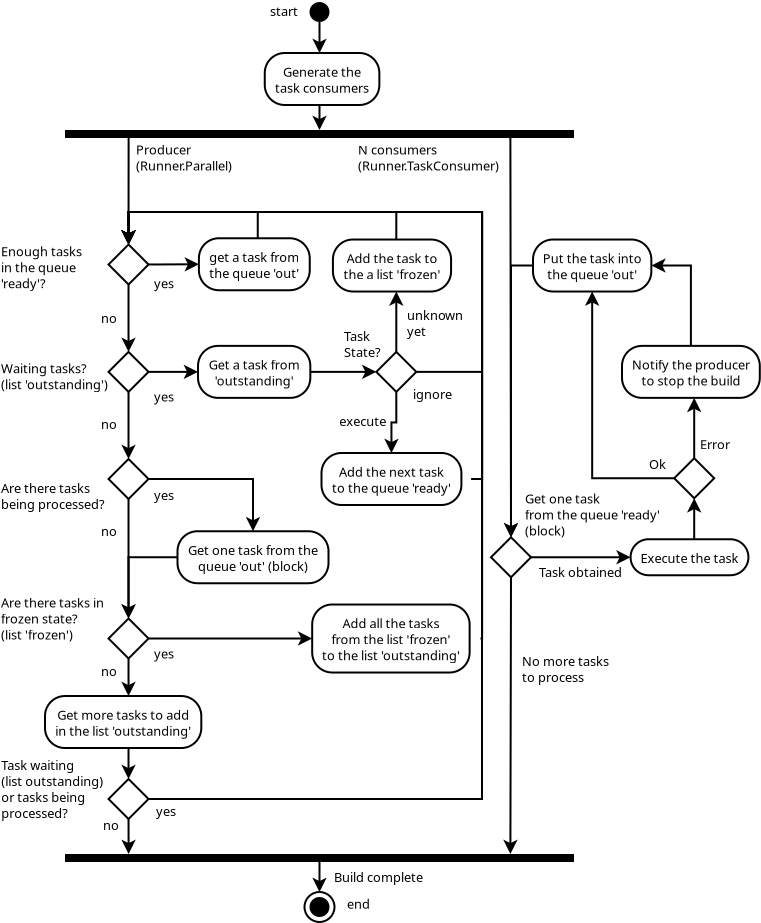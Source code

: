 <?xml version="1.0" encoding="UTF-8"?>
<dia:diagram xmlns:dia="http://www.lysator.liu.se/~alla/dia/">
  <dia:layer name="Fondo" visible="true" active="true">
	<dia:object type="UML - State Term" version="0" id="O0">
	  <dia:attribute name="obj_pos">
		<dia:point val="31.525,6.75"/>
	  </dia:attribute>
	  <dia:attribute name="obj_bb">
		<dia:rectangle val="31.475,6.7;32.575,7.8"/>
	  </dia:attribute>
	  <dia:attribute name="meta">
		<dia:composite type="dict"/>
	  </dia:attribute>
	  <dia:attribute name="elem_corner">
		<dia:point val="31.525,6.75"/>
	  </dia:attribute>
	  <dia:attribute name="elem_width">
		<dia:real val="1"/>
	  </dia:attribute>
	  <dia:attribute name="elem_height">
		<dia:real val="1"/>
	  </dia:attribute>
	  <dia:attribute name="line_colour">
		<dia:color val="#000000"/>
	  </dia:attribute>
	  <dia:attribute name="fill_colour">
		<dia:color val="#ffffff"/>
	  </dia:attribute>
	  <dia:attribute name="is_final">
		<dia:boolean val="false"/>
	  </dia:attribute>
	</dia:object>
	<dia:object type="UML - State Term" version="0" id="O1">
	  <dia:attribute name="obj_pos">
		<dia:point val="31.275,51.25"/>
	  </dia:attribute>
	  <dia:attribute name="obj_bb">
		<dia:rectangle val="31.225,51.2;32.825,52.8"/>
	  </dia:attribute>
	  <dia:attribute name="meta">
		<dia:composite type="dict"/>
	  </dia:attribute>
	  <dia:attribute name="elem_corner">
		<dia:point val="31.275,51.25"/>
	  </dia:attribute>
	  <dia:attribute name="elem_width">
		<dia:real val="1.5"/>
	  </dia:attribute>
	  <dia:attribute name="elem_height">
		<dia:real val="1.5"/>
	  </dia:attribute>
	  <dia:attribute name="line_colour">
		<dia:color val="#000000"/>
	  </dia:attribute>
	  <dia:attribute name="fill_colour">
		<dia:color val="#ffffff"/>
	  </dia:attribute>
	  <dia:attribute name="is_final">
		<dia:boolean val="true"/>
	  </dia:attribute>
	</dia:object>
	<dia:object type="UML - Fork" version="0" id="O2">
	  <dia:attribute name="obj_pos">
		<dia:point val="19.3,13.15"/>
	  </dia:attribute>
	  <dia:attribute name="obj_bb">
		<dia:rectangle val="19.3,13.15;44.75,13.55"/>
	  </dia:attribute>
	  <dia:attribute name="meta">
		<dia:composite type="dict"/>
	  </dia:attribute>
	  <dia:attribute name="elem_corner">
		<dia:point val="19.3,13.15"/>
	  </dia:attribute>
	  <dia:attribute name="elem_width">
		<dia:real val="25.45"/>
	  </dia:attribute>
	  <dia:attribute name="elem_height">
		<dia:real val="0.4"/>
	  </dia:attribute>
	  <dia:attribute name="fill_colour">
		<dia:color val="#000000"/>
	  </dia:attribute>
	</dia:object>
	<dia:object type="UML - Activity" version="0" id="O3">
	  <dia:attribute name="obj_pos">
		<dia:point val="32.125,29.3"/>
	  </dia:attribute>
	  <dia:attribute name="obj_bb">
		<dia:rectangle val="32.075,29.25;39.655,31.95"/>
	  </dia:attribute>
	  <dia:attribute name="meta">
		<dia:composite type="dict"/>
	  </dia:attribute>
	  <dia:attribute name="elem_corner">
		<dia:point val="32.125,29.3"/>
	  </dia:attribute>
	  <dia:attribute name="elem_width">
		<dia:real val="7.48"/>
	  </dia:attribute>
	  <dia:attribute name="elem_height">
		<dia:real val="2.6"/>
	  </dia:attribute>
	  <dia:attribute name="line_colour">
		<dia:color val="#000000"/>
	  </dia:attribute>
	  <dia:attribute name="fill_colour">
		<dia:color val="#ffffff"/>
	  </dia:attribute>
	  <dia:attribute name="text">
		<dia:composite type="text">
		  <dia:attribute name="string">
			<dia:string>#Add the next task
to the queue 'ready'#</dia:string>
		  </dia:attribute>
		  <dia:attribute name="font">
			<dia:font family="sans" style="0" name="Helvetica"/>
		  </dia:attribute>
		  <dia:attribute name="height">
			<dia:real val="0.8"/>
		  </dia:attribute>
		  <dia:attribute name="pos">
			<dia:point val="35.865,30.395"/>
		  </dia:attribute>
		  <dia:attribute name="color">
			<dia:color val="#000000"/>
		  </dia:attribute>
		  <dia:attribute name="alignment">
			<dia:enum val="1"/>
		  </dia:attribute>
		</dia:composite>
	  </dia:attribute>
	</dia:object>
	<dia:object type="UML - Activity" version="0" id="O4">
	  <dia:attribute name="obj_pos">
		<dia:point val="47.579,33.612"/>
	  </dia:attribute>
	  <dia:attribute name="obj_bb">
		<dia:rectangle val="47.529,33.562;53.991,35.462"/>
	  </dia:attribute>
	  <dia:attribute name="meta">
		<dia:composite type="dict"/>
	  </dia:attribute>
	  <dia:attribute name="elem_corner">
		<dia:point val="47.579,33.612"/>
	  </dia:attribute>
	  <dia:attribute name="elem_width">
		<dia:real val="6.362"/>
	  </dia:attribute>
	  <dia:attribute name="elem_height">
		<dia:real val="1.8"/>
	  </dia:attribute>
	  <dia:attribute name="line_colour">
		<dia:color val="#000000"/>
	  </dia:attribute>
	  <dia:attribute name="fill_colour">
		<dia:color val="#ffffff"/>
	  </dia:attribute>
	  <dia:attribute name="text">
		<dia:composite type="text">
		  <dia:attribute name="string">
			<dia:string>#Execute the task#</dia:string>
		  </dia:attribute>
		  <dia:attribute name="font">
			<dia:font family="sans" style="0" name="Helvetica"/>
		  </dia:attribute>
		  <dia:attribute name="height">
			<dia:real val="0.8"/>
		  </dia:attribute>
		  <dia:attribute name="pos">
			<dia:point val="50.76,34.708"/>
		  </dia:attribute>
		  <dia:attribute name="color">
			<dia:color val="#000000"/>
		  </dia:attribute>
		  <dia:attribute name="alignment">
			<dia:enum val="1"/>
		  </dia:attribute>
		</dia:composite>
	  </dia:attribute>
	</dia:object>
	<dia:object type="UML - Branch" version="0" id="O5">
	  <dia:attribute name="obj_pos">
		<dia:point val="21.476,18.875"/>
	  </dia:attribute>
	  <dia:attribute name="obj_bb">
		<dia:rectangle val="21.405,18.804;23.547,20.946"/>
	  </dia:attribute>
	  <dia:attribute name="meta">
		<dia:composite type="dict"/>
	  </dia:attribute>
	  <dia:attribute name="elem_corner">
		<dia:point val="21.476,18.875"/>
	  </dia:attribute>
	  <dia:attribute name="elem_width">
		<dia:real val="2"/>
	  </dia:attribute>
	  <dia:attribute name="elem_height">
		<dia:real val="2"/>
	  </dia:attribute>
	  <dia:attribute name="line_colour">
		<dia:color val="#000000"/>
	  </dia:attribute>
	  <dia:attribute name="fill_colour">
		<dia:color val="#ffffff"/>
	  </dia:attribute>
	</dia:object>
	<dia:object type="UML - Fork" version="0" id="O6">
	  <dia:attribute name="obj_pos">
		<dia:point val="19.3,49.35"/>
	  </dia:attribute>
	  <dia:attribute name="obj_bb">
		<dia:rectangle val="19.3,49.35;44.75,49.75"/>
	  </dia:attribute>
	  <dia:attribute name="meta">
		<dia:composite type="dict"/>
	  </dia:attribute>
	  <dia:attribute name="elem_corner">
		<dia:point val="19.3,49.35"/>
	  </dia:attribute>
	  <dia:attribute name="elem_width">
		<dia:real val="25.45"/>
	  </dia:attribute>
	  <dia:attribute name="elem_height">
		<dia:real val="0.4"/>
	  </dia:attribute>
	  <dia:attribute name="fill_colour">
		<dia:color val="#000000"/>
	  </dia:attribute>
	</dia:object>
	<dia:object type="Standard - Text" version="1" id="O7">
	  <dia:attribute name="obj_pos">
		<dia:point val="22.85,14.375"/>
	  </dia:attribute>
	  <dia:attribute name="obj_bb">
		<dia:rectangle val="22.85,13.78;28.117,15.328"/>
	  </dia:attribute>
	  <dia:attribute name="text">
		<dia:composite type="text">
		  <dia:attribute name="string">
			<dia:string>#Producer
(Runner.Parallel)#</dia:string>
		  </dia:attribute>
		  <dia:attribute name="font">
			<dia:font family="sans" style="0" name="Helvetica"/>
		  </dia:attribute>
		  <dia:attribute name="height">
			<dia:real val="0.8"/>
		  </dia:attribute>
		  <dia:attribute name="pos">
			<dia:point val="22.85,14.375"/>
		  </dia:attribute>
		  <dia:attribute name="color">
			<dia:color val="#000000"/>
		  </dia:attribute>
		  <dia:attribute name="alignment">
			<dia:enum val="0"/>
		  </dia:attribute>
		</dia:composite>
	  </dia:attribute>
	  <dia:attribute name="valign">
		<dia:enum val="3"/>
	  </dia:attribute>
	</dia:object>
	<dia:object type="Standard - Text" version="1" id="O8">
	  <dia:attribute name="obj_pos">
		<dia:point val="33.95,14.375"/>
	  </dia:attribute>
	  <dia:attribute name="obj_bb">
		<dia:rectangle val="33.95,13.78;41.528,15.328"/>
	  </dia:attribute>
	  <dia:attribute name="text">
		<dia:composite type="text">
		  <dia:attribute name="string">
			<dia:string>#N consumers
(Runner.TaskConsumer)#</dia:string>
		  </dia:attribute>
		  <dia:attribute name="font">
			<dia:font family="sans" style="0" name="Helvetica"/>
		  </dia:attribute>
		  <dia:attribute name="height">
			<dia:real val="0.8"/>
		  </dia:attribute>
		  <dia:attribute name="pos">
			<dia:point val="33.95,14.375"/>
		  </dia:attribute>
		  <dia:attribute name="color">
			<dia:color val="#000000"/>
		  </dia:attribute>
		  <dia:attribute name="alignment">
			<dia:enum val="0"/>
		  </dia:attribute>
		</dia:composite>
	  </dia:attribute>
	  <dia:attribute name="valign">
		<dia:enum val="3"/>
	  </dia:attribute>
	</dia:object>
	<dia:object type="UML - Branch" version="0" id="O9">
	  <dia:attribute name="obj_pos">
		<dia:point val="40.6,33.513"/>
	  </dia:attribute>
	  <dia:attribute name="obj_bb">
		<dia:rectangle val="40.529,33.442;42.671,35.583"/>
	  </dia:attribute>
	  <dia:attribute name="meta">
		<dia:composite type="dict"/>
	  </dia:attribute>
	  <dia:attribute name="elem_corner">
		<dia:point val="40.6,33.513"/>
	  </dia:attribute>
	  <dia:attribute name="elem_width">
		<dia:real val="2"/>
	  </dia:attribute>
	  <dia:attribute name="elem_height">
		<dia:real val="2"/>
	  </dia:attribute>
	  <dia:attribute name="line_colour">
		<dia:color val="#000000"/>
	  </dia:attribute>
	  <dia:attribute name="fill_colour">
		<dia:color val="#ffffff"/>
	  </dia:attribute>
	</dia:object>
	<dia:object type="Standard - Text" version="1" id="O10">
	  <dia:attribute name="obj_pos">
		<dia:point val="32.75,50.75"/>
	  </dia:attribute>
	  <dia:attribute name="obj_bb">
		<dia:rectangle val="32.75,50.155;37.553,50.903"/>
	  </dia:attribute>
	  <dia:attribute name="text">
		<dia:composite type="text">
		  <dia:attribute name="string">
			<dia:string>#Build complete#</dia:string>
		  </dia:attribute>
		  <dia:attribute name="font">
			<dia:font family="sans" style="0" name="Helvetica"/>
		  </dia:attribute>
		  <dia:attribute name="height">
			<dia:real val="0.8"/>
		  </dia:attribute>
		  <dia:attribute name="pos">
			<dia:point val="32.75,50.75"/>
		  </dia:attribute>
		  <dia:attribute name="color">
			<dia:color val="#000000"/>
		  </dia:attribute>
		  <dia:attribute name="alignment">
			<dia:enum val="0"/>
		  </dia:attribute>
		</dia:composite>
	  </dia:attribute>
	  <dia:attribute name="valign">
		<dia:enum val="3"/>
	  </dia:attribute>
	</dia:object>
	<dia:object type="Standard - Text" version="1" id="O11">
	  <dia:attribute name="obj_pos">
		<dia:point val="42.3,31.825"/>
	  </dia:attribute>
	  <dia:attribute name="obj_bb">
		<dia:rectangle val="42.3,31.23;49.625,33.578"/>
	  </dia:attribute>
	  <dia:attribute name="text">
		<dia:composite type="text">
		  <dia:attribute name="string">
			<dia:string>#Get one task
from the queue 'ready'
(block)#</dia:string>
		  </dia:attribute>
		  <dia:attribute name="font">
			<dia:font family="sans" style="0" name="Helvetica"/>
		  </dia:attribute>
		  <dia:attribute name="height">
			<dia:real val="0.8"/>
		  </dia:attribute>
		  <dia:attribute name="pos">
			<dia:point val="42.3,31.825"/>
		  </dia:attribute>
		  <dia:attribute name="color">
			<dia:color val="#000000"/>
		  </dia:attribute>
		  <dia:attribute name="alignment">
			<dia:enum val="0"/>
		  </dia:attribute>
		</dia:composite>
	  </dia:attribute>
	  <dia:attribute name="valign">
		<dia:enum val="3"/>
	  </dia:attribute>
	</dia:object>
	<dia:object type="UML - Activity" version="0" id="O12">
	  <dia:attribute name="obj_pos">
		<dia:point val="42.7,18.625"/>
	  </dia:attribute>
	  <dia:attribute name="obj_bb">
		<dia:rectangle val="42.65,18.575;49.008,21.275"/>
	  </dia:attribute>
	  <dia:attribute name="meta">
		<dia:composite type="dict"/>
	  </dia:attribute>
	  <dia:attribute name="elem_corner">
		<dia:point val="42.7,18.625"/>
	  </dia:attribute>
	  <dia:attribute name="elem_width">
		<dia:real val="6.258"/>
	  </dia:attribute>
	  <dia:attribute name="elem_height">
		<dia:real val="2.6"/>
	  </dia:attribute>
	  <dia:attribute name="line_colour">
		<dia:color val="#000000"/>
	  </dia:attribute>
	  <dia:attribute name="fill_colour">
		<dia:color val="#ffffff"/>
	  </dia:attribute>
	  <dia:attribute name="text">
		<dia:composite type="text">
		  <dia:attribute name="string">
			<dia:string>#Put the task into
the queue 'out'#</dia:string>
		  </dia:attribute>
		  <dia:attribute name="font">
			<dia:font family="sans" style="0" name="Helvetica"/>
		  </dia:attribute>
		  <dia:attribute name="height">
			<dia:real val="0.8"/>
		  </dia:attribute>
		  <dia:attribute name="pos">
			<dia:point val="45.829,19.72"/>
		  </dia:attribute>
		  <dia:attribute name="color">
			<dia:color val="#000000"/>
		  </dia:attribute>
		  <dia:attribute name="alignment">
			<dia:enum val="1"/>
		  </dia:attribute>
		</dia:composite>
	  </dia:attribute>
	</dia:object>
	<dia:object type="Standard - Line" version="0" id="O13">
	  <dia:attribute name="obj_pos">
		<dia:point val="32.025,49.75"/>
	  </dia:attribute>
	  <dia:attribute name="obj_bb">
		<dia:rectangle val="31.663,49.7;32.387,51.362"/>
	  </dia:attribute>
	  <dia:attribute name="conn_endpoints">
		<dia:point val="32.025,49.75"/>
		<dia:point val="32.025,51.25"/>
	  </dia:attribute>
	  <dia:attribute name="numcp">
		<dia:int val="1"/>
	  </dia:attribute>
	  <dia:attribute name="end_arrow">
		<dia:enum val="22"/>
	  </dia:attribute>
	  <dia:attribute name="end_arrow_length">
		<dia:real val="0.5"/>
	  </dia:attribute>
	  <dia:attribute name="end_arrow_width">
		<dia:real val="0.5"/>
	  </dia:attribute>
	  <dia:connections>
		<dia:connection handle="0" to="O6" connection="4"/>
		<dia:connection handle="1" to="O1" connection="1"/>
	  </dia:connections>
	</dia:object>
	<dia:object type="UML - Branch" version="0" id="O14">
	  <dia:attribute name="obj_pos">
		<dia:point val="49.76,29.562"/>
	  </dia:attribute>
	  <dia:attribute name="obj_bb">
		<dia:rectangle val="49.689,29.492;51.831,31.633"/>
	  </dia:attribute>
	  <dia:attribute name="meta">
		<dia:composite type="dict"/>
	  </dia:attribute>
	  <dia:attribute name="elem_corner">
		<dia:point val="49.76,29.562"/>
	  </dia:attribute>
	  <dia:attribute name="elem_width">
		<dia:real val="2"/>
	  </dia:attribute>
	  <dia:attribute name="elem_height">
		<dia:real val="2"/>
	  </dia:attribute>
	  <dia:attribute name="line_colour">
		<dia:color val="#000000"/>
	  </dia:attribute>
	  <dia:attribute name="fill_colour">
		<dia:color val="#ffffff"/>
	  </dia:attribute>
	</dia:object>
	<dia:object type="Standard - Text" version="1" id="O15">
	  <dia:attribute name="obj_pos">
		<dia:point val="51.05,29.113"/>
	  </dia:attribute>
	  <dia:attribute name="obj_bb">
		<dia:rectangle val="51.05,28.517;52.61,29.265"/>
	  </dia:attribute>
	  <dia:attribute name="text">
		<dia:composite type="text">
		  <dia:attribute name="string">
			<dia:string>#Error#</dia:string>
		  </dia:attribute>
		  <dia:attribute name="font">
			<dia:font family="sans" style="0" name="Helvetica"/>
		  </dia:attribute>
		  <dia:attribute name="height">
			<dia:real val="0.8"/>
		  </dia:attribute>
		  <dia:attribute name="pos">
			<dia:point val="51.05,29.113"/>
		  </dia:attribute>
		  <dia:attribute name="color">
			<dia:color val="#000000"/>
		  </dia:attribute>
		  <dia:attribute name="alignment">
			<dia:enum val="0"/>
		  </dia:attribute>
		</dia:composite>
	  </dia:attribute>
	  <dia:attribute name="valign">
		<dia:enum val="3"/>
	  </dia:attribute>
	</dia:object>
	<dia:object type="Standard - Line" version="0" id="O16">
	  <dia:attribute name="obj_pos">
		<dia:point val="50.76,33.612"/>
	  </dia:attribute>
	  <dia:attribute name="obj_bb">
		<dia:rectangle val="50.398,31.451;51.122,33.663"/>
	  </dia:attribute>
	  <dia:attribute name="conn_endpoints">
		<dia:point val="50.76,33.612"/>
		<dia:point val="50.76,31.562"/>
	  </dia:attribute>
	  <dia:attribute name="numcp">
		<dia:int val="1"/>
	  </dia:attribute>
	  <dia:attribute name="end_arrow">
		<dia:enum val="22"/>
	  </dia:attribute>
	  <dia:attribute name="end_arrow_length">
		<dia:real val="0.5"/>
	  </dia:attribute>
	  <dia:attribute name="end_arrow_width">
		<dia:real val="0.5"/>
	  </dia:attribute>
	  <dia:connections>
		<dia:connection handle="0" to="O4" connection="1"/>
		<dia:connection handle="1" to="O14" connection="3"/>
	  </dia:connections>
	</dia:object>
	<dia:object type="UML - Activity" version="0" id="O17">
	  <dia:attribute name="obj_pos">
		<dia:point val="47.15,23.944"/>
	  </dia:attribute>
	  <dia:attribute name="obj_bb">
		<dia:rectangle val="47.1,23.894;54.42,26.594"/>
	  </dia:attribute>
	  <dia:attribute name="meta">
		<dia:composite type="dict"/>
	  </dia:attribute>
	  <dia:attribute name="elem_corner">
		<dia:point val="47.15,23.944"/>
	  </dia:attribute>
	  <dia:attribute name="elem_width">
		<dia:real val="7.22"/>
	  </dia:attribute>
	  <dia:attribute name="elem_height">
		<dia:real val="2.6"/>
	  </dia:attribute>
	  <dia:attribute name="line_colour">
		<dia:color val="#000000"/>
	  </dia:attribute>
	  <dia:attribute name="fill_colour">
		<dia:color val="#ffffff"/>
	  </dia:attribute>
	  <dia:attribute name="text">
		<dia:composite type="text">
		  <dia:attribute name="string">
			<dia:string>#Notify the producer
to stop the build#</dia:string>
		  </dia:attribute>
		  <dia:attribute name="font">
			<dia:font family="sans" style="0" name="Helvetica"/>
		  </dia:attribute>
		  <dia:attribute name="height">
			<dia:real val="0.8"/>
		  </dia:attribute>
		  <dia:attribute name="pos">
			<dia:point val="50.76,25.039"/>
		  </dia:attribute>
		  <dia:attribute name="color">
			<dia:color val="#000000"/>
		  </dia:attribute>
		  <dia:attribute name="alignment">
			<dia:enum val="1"/>
		  </dia:attribute>
		</dia:composite>
	  </dia:attribute>
	</dia:object>
	<dia:object type="Standard - Line" version="0" id="O18">
	  <dia:attribute name="obj_pos">
		<dia:point val="41.6,35.513"/>
	  </dia:attribute>
	  <dia:attribute name="obj_bb">
		<dia:rectangle val="41.208,35.462;41.932,49.462"/>
	  </dia:attribute>
	  <dia:attribute name="conn_endpoints">
		<dia:point val="41.6,35.513"/>
		<dia:point val="41.569,49.35"/>
	  </dia:attribute>
	  <dia:attribute name="numcp">
		<dia:int val="1"/>
	  </dia:attribute>
	  <dia:attribute name="end_arrow">
		<dia:enum val="22"/>
	  </dia:attribute>
	  <dia:attribute name="end_arrow_length">
		<dia:real val="0.5"/>
	  </dia:attribute>
	  <dia:attribute name="end_arrow_width">
		<dia:real val="0.5"/>
	  </dia:attribute>
	  <dia:connections>
		<dia:connection handle="0" to="O9" connection="3"/>
		<dia:connection handle="1" to="O6" connection="2"/>
	  </dia:connections>
	</dia:object>
	<dia:object type="Standard - Line" version="0" id="O19">
	  <dia:attribute name="obj_pos">
		<dia:point val="42.6,34.513"/>
	  </dia:attribute>
	  <dia:attribute name="obj_bb">
		<dia:rectangle val="42.55,34.151;47.691,34.874"/>
	  </dia:attribute>
	  <dia:attribute name="conn_endpoints">
		<dia:point val="42.6,34.513"/>
		<dia:point val="47.579,34.513"/>
	  </dia:attribute>
	  <dia:attribute name="numcp">
		<dia:int val="1"/>
	  </dia:attribute>
	  <dia:attribute name="end_arrow">
		<dia:enum val="22"/>
	  </dia:attribute>
	  <dia:attribute name="end_arrow_length">
		<dia:real val="0.5"/>
	  </dia:attribute>
	  <dia:attribute name="end_arrow_width">
		<dia:real val="0.5"/>
	  </dia:attribute>
	  <dia:connections>
		<dia:connection handle="0" to="O9" connection="2"/>
		<dia:connection handle="1" to="O4" connection="3"/>
	  </dia:connections>
	</dia:object>
	<dia:object type="Standard - Line" version="0" id="O20">
	  <dia:attribute name="obj_pos">
		<dia:point val="50.76,29.562"/>
	  </dia:attribute>
	  <dia:attribute name="obj_bb">
		<dia:rectangle val="50.398,26.432;51.122,29.613"/>
	  </dia:attribute>
	  <dia:attribute name="conn_endpoints">
		<dia:point val="50.76,29.562"/>
		<dia:point val="50.76,26.544"/>
	  </dia:attribute>
	  <dia:attribute name="numcp">
		<dia:int val="1"/>
	  </dia:attribute>
	  <dia:attribute name="end_arrow">
		<dia:enum val="22"/>
	  </dia:attribute>
	  <dia:attribute name="end_arrow_length">
		<dia:real val="0.5"/>
	  </dia:attribute>
	  <dia:attribute name="end_arrow_width">
		<dia:real val="0.5"/>
	  </dia:attribute>
	  <dia:connections>
		<dia:connection handle="0" to="O14" connection="1"/>
		<dia:connection handle="1" to="O17" connection="6"/>
	  </dia:connections>
	</dia:object>
	<dia:object type="Standard - Line" version="0" id="O21">
	  <dia:attribute name="obj_pos">
		<dia:point val="41.569,13.55"/>
	  </dia:attribute>
	  <dia:attribute name="obj_bb">
		<dia:rectangle val="41.237,13.5;41.961,33.624"/>
	  </dia:attribute>
	  <dia:attribute name="conn_endpoints">
		<dia:point val="41.569,13.55"/>
		<dia:point val="41.6,33.513"/>
	  </dia:attribute>
	  <dia:attribute name="numcp">
		<dia:int val="1"/>
	  </dia:attribute>
	  <dia:attribute name="end_arrow">
		<dia:enum val="22"/>
	  </dia:attribute>
	  <dia:attribute name="end_arrow_length">
		<dia:real val="0.5"/>
	  </dia:attribute>
	  <dia:attribute name="end_arrow_width">
		<dia:real val="0.5"/>
	  </dia:attribute>
	  <dia:connections>
		<dia:connection handle="0" to="O2" connection="5"/>
		<dia:connection handle="1" to="O9" connection="1"/>
	  </dia:connections>
	</dia:object>
	<dia:object type="Standard - ZigZagLine" version="1" id="O22">
	  <dia:attribute name="obj_pos">
		<dia:point val="42.7,19.925"/>
	  </dia:attribute>
	  <dia:attribute name="obj_bb">
		<dia:rectangle val="41.238,19.875;42.75,33.624"/>
	  </dia:attribute>
	  <dia:attribute name="orth_points">
		<dia:point val="42.7,19.925"/>
		<dia:point val="41.6,19.925"/>
		<dia:point val="41.6,33.513"/>
	  </dia:attribute>
	  <dia:attribute name="orth_orient">
		<dia:enum val="0"/>
		<dia:enum val="1"/>
	  </dia:attribute>
	  <dia:attribute name="autorouting">
		<dia:boolean val="true"/>
	  </dia:attribute>
	  <dia:attribute name="end_arrow">
		<dia:enum val="22"/>
	  </dia:attribute>
	  <dia:attribute name="end_arrow_length">
		<dia:real val="0.5"/>
	  </dia:attribute>
	  <dia:attribute name="end_arrow_width">
		<dia:real val="0.5"/>
	  </dia:attribute>
	  <dia:connections>
		<dia:connection handle="0" to="O12" connection="3"/>
		<dia:connection handle="1" to="O9" connection="1"/>
	  </dia:connections>
	</dia:object>
	<dia:object type="Standard - Text" version="1" id="O23">
	  <dia:attribute name="obj_pos">
		<dia:point val="42.15,39.95"/>
	  </dia:attribute>
	  <dia:attribute name="obj_bb">
		<dia:rectangle val="42.15,39.355;46.763,40.903"/>
	  </dia:attribute>
	  <dia:attribute name="text">
		<dia:composite type="text">
		  <dia:attribute name="string">
			<dia:string>#No more tasks
to process#</dia:string>
		  </dia:attribute>
		  <dia:attribute name="font">
			<dia:font family="sans" style="0" name="Helvetica"/>
		  </dia:attribute>
		  <dia:attribute name="height">
			<dia:real val="0.8"/>
		  </dia:attribute>
		  <dia:attribute name="pos">
			<dia:point val="42.15,39.95"/>
		  </dia:attribute>
		  <dia:attribute name="color">
			<dia:color val="#000000"/>
		  </dia:attribute>
		  <dia:attribute name="alignment">
			<dia:enum val="0"/>
		  </dia:attribute>
		</dia:composite>
	  </dia:attribute>
	  <dia:attribute name="valign">
		<dia:enum val="3"/>
	  </dia:attribute>
	</dia:object>
	<dia:object type="Standard - Text" version="1" id="O24">
	  <dia:attribute name="obj_pos">
		<dia:point val="48.5,30.1"/>
	  </dia:attribute>
	  <dia:attribute name="obj_bb">
		<dia:rectangle val="48.5,29.505;49.375,30.253"/>
	  </dia:attribute>
	  <dia:attribute name="text">
		<dia:composite type="text">
		  <dia:attribute name="string">
			<dia:string>#Ok#</dia:string>
		  </dia:attribute>
		  <dia:attribute name="font">
			<dia:font family="sans" style="0" name="Helvetica"/>
		  </dia:attribute>
		  <dia:attribute name="height">
			<dia:real val="0.8"/>
		  </dia:attribute>
		  <dia:attribute name="pos">
			<dia:point val="48.5,30.1"/>
		  </dia:attribute>
		  <dia:attribute name="color">
			<dia:color val="#000000"/>
		  </dia:attribute>
		  <dia:attribute name="alignment">
			<dia:enum val="0"/>
		  </dia:attribute>
		</dia:composite>
	  </dia:attribute>
	  <dia:attribute name="valign">
		<dia:enum val="3"/>
	  </dia:attribute>
	</dia:object>
	<dia:object type="Standard - Text" version="1" id="O25">
	  <dia:attribute name="obj_pos">
		<dia:point val="43,35.5"/>
	  </dia:attribute>
	  <dia:attribute name="obj_bb">
		<dia:rectangle val="43,34.905;47.41,35.653"/>
	  </dia:attribute>
	  <dia:attribute name="text">
		<dia:composite type="text">
		  <dia:attribute name="string">
			<dia:string>#Task obtained#</dia:string>
		  </dia:attribute>
		  <dia:attribute name="font">
			<dia:font family="sans" style="0" name="Helvetica"/>
		  </dia:attribute>
		  <dia:attribute name="height">
			<dia:real val="0.8"/>
		  </dia:attribute>
		  <dia:attribute name="pos">
			<dia:point val="43,35.5"/>
		  </dia:attribute>
		  <dia:attribute name="color">
			<dia:color val="#000000"/>
		  </dia:attribute>
		  <dia:attribute name="alignment">
			<dia:enum val="0"/>
		  </dia:attribute>
		</dia:composite>
	  </dia:attribute>
	  <dia:attribute name="valign">
		<dia:enum val="3"/>
	  </dia:attribute>
	</dia:object>
	<dia:object type="UML - Activity" version="0" id="O26">
	  <dia:attribute name="obj_pos">
		<dia:point val="29.288,9.3"/>
	  </dia:attribute>
	  <dia:attribute name="obj_bb">
		<dia:rectangle val="29.238,9.25;35.385,11.95"/>
	  </dia:attribute>
	  <dia:attribute name="meta">
		<dia:composite type="dict"/>
	  </dia:attribute>
	  <dia:attribute name="elem_corner">
		<dia:point val="29.288,9.3"/>
	  </dia:attribute>
	  <dia:attribute name="elem_width">
		<dia:real val="6.048"/>
	  </dia:attribute>
	  <dia:attribute name="elem_height">
		<dia:real val="2.6"/>
	  </dia:attribute>
	  <dia:attribute name="line_colour">
		<dia:color val="#000000"/>
	  </dia:attribute>
	  <dia:attribute name="fill_colour">
		<dia:color val="#ffffff"/>
	  </dia:attribute>
	  <dia:attribute name="text">
		<dia:composite type="text">
		  <dia:attribute name="string">
			<dia:string>#Generate the
task consumers#</dia:string>
		  </dia:attribute>
		  <dia:attribute name="font">
			<dia:font family="sans" style="0" name="Helvetica"/>
		  </dia:attribute>
		  <dia:attribute name="height">
			<dia:real val="0.8"/>
		  </dia:attribute>
		  <dia:attribute name="pos">
			<dia:point val="32.311,10.395"/>
		  </dia:attribute>
		  <dia:attribute name="color">
			<dia:color val="#000000"/>
		  </dia:attribute>
		  <dia:attribute name="alignment">
			<dia:enum val="1"/>
		  </dia:attribute>
		</dia:composite>
	  </dia:attribute>
	</dia:object>
	<dia:object type="Standard - Line" version="0" id="O27">
	  <dia:attribute name="obj_pos">
		<dia:point val="32.025,7.75"/>
	  </dia:attribute>
	  <dia:attribute name="obj_bb">
		<dia:rectangle val="31.663,7.7;32.387,9.412"/>
	  </dia:attribute>
	  <dia:attribute name="conn_endpoints">
		<dia:point val="32.025,7.75"/>
		<dia:point val="32.025,9.3"/>
	  </dia:attribute>
	  <dia:attribute name="numcp">
		<dia:int val="1"/>
	  </dia:attribute>
	  <dia:attribute name="end_arrow">
		<dia:enum val="22"/>
	  </dia:attribute>
	  <dia:attribute name="end_arrow_length">
		<dia:real val="0.5"/>
	  </dia:attribute>
	  <dia:attribute name="end_arrow_width">
		<dia:real val="0.5"/>
	  </dia:attribute>
	  <dia:connections>
		<dia:connection handle="0" to="O0" connection="6"/>
		<dia:connection handle="1" to="O26" connection="1"/>
	  </dia:connections>
	</dia:object>
	<dia:object type="Standard - Line" version="0" id="O28">
	  <dia:attribute name="obj_pos">
		<dia:point val="32.025,11.9"/>
	  </dia:attribute>
	  <dia:attribute name="obj_bb">
		<dia:rectangle val="31.663,11.85;32.387,13.262"/>
	  </dia:attribute>
	  <dia:attribute name="conn_endpoints">
		<dia:point val="32.025,11.9"/>
		<dia:point val="32.025,13.15"/>
	  </dia:attribute>
	  <dia:attribute name="numcp">
		<dia:int val="1"/>
	  </dia:attribute>
	  <dia:attribute name="end_arrow">
		<dia:enum val="22"/>
	  </dia:attribute>
	  <dia:attribute name="end_arrow_length">
		<dia:real val="0.5"/>
	  </dia:attribute>
	  <dia:attribute name="end_arrow_width">
		<dia:real val="0.5"/>
	  </dia:attribute>
	  <dia:connections>
		<dia:connection handle="0" to="O26" connection="6"/>
		<dia:connection handle="1" to="O2" connection="1"/>
	  </dia:connections>
	</dia:object>
	<dia:object type="Standard - Line" version="0" id="O29">
	  <dia:attribute name="obj_pos">
		<dia:point val="22.481,13.55"/>
	  </dia:attribute>
	  <dia:attribute name="obj_bb">
		<dia:rectangle val="22.115,13.5;22.839,18.987"/>
	  </dia:attribute>
	  <dia:attribute name="conn_endpoints">
		<dia:point val="22.481,13.55"/>
		<dia:point val="22.476,18.875"/>
	  </dia:attribute>
	  <dia:attribute name="numcp">
		<dia:int val="1"/>
	  </dia:attribute>
	  <dia:attribute name="end_arrow">
		<dia:enum val="22"/>
	  </dia:attribute>
	  <dia:attribute name="end_arrow_length">
		<dia:real val="0.5"/>
	  </dia:attribute>
	  <dia:attribute name="end_arrow_width">
		<dia:real val="0.5"/>
	  </dia:attribute>
	  <dia:connections>
		<dia:connection handle="0" to="O2" connection="3"/>
		<dia:connection handle="1" to="O5" connection="1"/>
	  </dia:connections>
	</dia:object>
	<dia:object type="UML - Branch" version="0" id="O30">
	  <dia:attribute name="obj_pos">
		<dia:point val="34.865,24.244"/>
	  </dia:attribute>
	  <dia:attribute name="obj_bb">
		<dia:rectangle val="34.794,24.173;36.936,26.314"/>
	  </dia:attribute>
	  <dia:attribute name="meta">
		<dia:composite type="dict"/>
	  </dia:attribute>
	  <dia:attribute name="elem_corner">
		<dia:point val="34.865,24.244"/>
	  </dia:attribute>
	  <dia:attribute name="elem_width">
		<dia:real val="2"/>
	  </dia:attribute>
	  <dia:attribute name="elem_height">
		<dia:real val="2"/>
	  </dia:attribute>
	  <dia:attribute name="line_colour">
		<dia:color val="#000000"/>
	  </dia:attribute>
	  <dia:attribute name="fill_colour">
		<dia:color val="#ffffff"/>
	  </dia:attribute>
	</dia:object>
	<dia:object type="Standard - Text" version="1" id="O31">
	  <dia:attribute name="obj_pos">
		<dia:point val="36.4,22.65"/>
	  </dia:attribute>
	  <dia:attribute name="obj_bb">
		<dia:rectangle val="36.381,22.036;39.305,23.64"/>
	  </dia:attribute>
	  <dia:attribute name="text">
		<dia:composite type="text">
		  <dia:attribute name="string">
			<dia:string>#unknown
yet#</dia:string>
		  </dia:attribute>
		  <dia:attribute name="font">
			<dia:font family="sans" style="0" name="Helvetica"/>
		  </dia:attribute>
		  <dia:attribute name="height">
			<dia:real val="0.8"/>
		  </dia:attribute>
		  <dia:attribute name="pos">
			<dia:point val="36.4,22.65"/>
		  </dia:attribute>
		  <dia:attribute name="color">
			<dia:color val="#000000"/>
		  </dia:attribute>
		  <dia:attribute name="alignment">
			<dia:enum val="0"/>
		  </dia:attribute>
		</dia:composite>
	  </dia:attribute>
	  <dia:attribute name="valign">
		<dia:enum val="3"/>
	  </dia:attribute>
	</dia:object>
	<dia:object type="Standard - Text" version="1" id="O32">
	  <dia:attribute name="obj_pos">
		<dia:point val="33.017,27.95"/>
	  </dia:attribute>
	  <dia:attribute name="obj_bb">
		<dia:rectangle val="33.017,27.355;35.56,28.102"/>
	  </dia:attribute>
	  <dia:attribute name="text">
		<dia:composite type="text">
		  <dia:attribute name="string">
			<dia:string>#execute#</dia:string>
		  </dia:attribute>
		  <dia:attribute name="font">
			<dia:font family="sans" style="0" name="Helvetica"/>
		  </dia:attribute>
		  <dia:attribute name="height">
			<dia:real val="0.8"/>
		  </dia:attribute>
		  <dia:attribute name="pos">
			<dia:point val="33.017,27.95"/>
		  </dia:attribute>
		  <dia:attribute name="color">
			<dia:color val="#000000"/>
		  </dia:attribute>
		  <dia:attribute name="alignment">
			<dia:enum val="0"/>
		  </dia:attribute>
		</dia:composite>
	  </dia:attribute>
	  <dia:attribute name="valign">
		<dia:enum val="3"/>
	  </dia:attribute>
	</dia:object>
	<dia:object type="UML - Activity" version="0" id="O33">
	  <dia:attribute name="obj_pos">
		<dia:point val="24.925,33.212"/>
	  </dia:attribute>
	  <dia:attribute name="obj_bb">
		<dia:rectangle val="24.875,33.163;33,35.862"/>
	  </dia:attribute>
	  <dia:attribute name="meta">
		<dia:composite type="dict"/>
	  </dia:attribute>
	  <dia:attribute name="elem_corner">
		<dia:point val="24.925,33.212"/>
	  </dia:attribute>
	  <dia:attribute name="elem_width">
		<dia:real val="8.025"/>
	  </dia:attribute>
	  <dia:attribute name="elem_height">
		<dia:real val="2.6"/>
	  </dia:attribute>
	  <dia:attribute name="line_colour">
		<dia:color val="#000000"/>
	  </dia:attribute>
	  <dia:attribute name="fill_colour">
		<dia:color val="#ffffff"/>
	  </dia:attribute>
	  <dia:attribute name="text">
		<dia:composite type="text">
		  <dia:attribute name="string">
			<dia:string>#Get one task from the
queue 'out' (block)#</dia:string>
		  </dia:attribute>
		  <dia:attribute name="font">
			<dia:font family="sans" style="0" name="Helvetica"/>
		  </dia:attribute>
		  <dia:attribute name="height">
			<dia:real val="0.8"/>
		  </dia:attribute>
		  <dia:attribute name="pos">
			<dia:point val="28.938,34.307"/>
		  </dia:attribute>
		  <dia:attribute name="color">
			<dia:color val="#000000"/>
		  </dia:attribute>
		  <dia:attribute name="alignment">
			<dia:enum val="1"/>
		  </dia:attribute>
		</dia:composite>
	  </dia:attribute>
	</dia:object>
	<dia:object type="Standard - Text" version="1" id="O34">
	  <dia:attribute name="obj_pos">
		<dia:point val="16.1,19.462"/>
	  </dia:attribute>
	  <dia:attribute name="obj_bb">
		<dia:rectangle val="16.1,18.867;20.4,21.215"/>
	  </dia:attribute>
	  <dia:attribute name="text">
		<dia:composite type="text">
		  <dia:attribute name="string">
			<dia:string>#Enough tasks
in the queue
'ready'?#</dia:string>
		  </dia:attribute>
		  <dia:attribute name="font">
			<dia:font family="sans" style="0" name="Helvetica"/>
		  </dia:attribute>
		  <dia:attribute name="height">
			<dia:real val="0.8"/>
		  </dia:attribute>
		  <dia:attribute name="pos">
			<dia:point val="16.1,19.462"/>
		  </dia:attribute>
		  <dia:attribute name="color">
			<dia:color val="#000000"/>
		  </dia:attribute>
		  <dia:attribute name="alignment">
			<dia:enum val="0"/>
		  </dia:attribute>
		</dia:composite>
	  </dia:attribute>
	  <dia:attribute name="valign">
		<dia:enum val="3"/>
	  </dia:attribute>
	</dia:object>
	<dia:object type="UML - Activity" version="0" id="O35">
	  <dia:attribute name="obj_pos">
		<dia:point val="32.696,18.625"/>
	  </dia:attribute>
	  <dia:attribute name="obj_bb">
		<dia:rectangle val="32.646,18.575;39.084,21.275"/>
	  </dia:attribute>
	  <dia:attribute name="meta">
		<dia:composite type="dict"/>
	  </dia:attribute>
	  <dia:attribute name="elem_corner">
		<dia:point val="32.696,18.625"/>
	  </dia:attribute>
	  <dia:attribute name="elem_width">
		<dia:real val="6.338"/>
	  </dia:attribute>
	  <dia:attribute name="elem_height">
		<dia:real val="2.6"/>
	  </dia:attribute>
	  <dia:attribute name="line_colour">
		<dia:color val="#000000"/>
	  </dia:attribute>
	  <dia:attribute name="fill_colour">
		<dia:color val="#ffffff"/>
	  </dia:attribute>
	  <dia:attribute name="text">
		<dia:composite type="text">
		  <dia:attribute name="string">
			<dia:string>#Add the task to
the a list 'frozen'#</dia:string>
		  </dia:attribute>
		  <dia:attribute name="font">
			<dia:font family="sans" style="0" name="Helvetica"/>
		  </dia:attribute>
		  <dia:attribute name="height">
			<dia:real val="0.8"/>
		  </dia:attribute>
		  <dia:attribute name="pos">
			<dia:point val="35.865,19.72"/>
		  </dia:attribute>
		  <dia:attribute name="color">
			<dia:color val="#000000"/>
		  </dia:attribute>
		  <dia:attribute name="alignment">
			<dia:enum val="1"/>
		  </dia:attribute>
		</dia:composite>
	  </dia:attribute>
	</dia:object>
	<dia:object type="Standard - Text" version="1" id="O36">
	  <dia:attribute name="obj_pos">
		<dia:point val="23.75,21.062"/>
	  </dia:attribute>
	  <dia:attribute name="obj_bb">
		<dia:rectangle val="23.75,20.468;24.858,21.215"/>
	  </dia:attribute>
	  <dia:attribute name="text">
		<dia:composite type="text">
		  <dia:attribute name="string">
			<dia:string>#yes#</dia:string>
		  </dia:attribute>
		  <dia:attribute name="font">
			<dia:font family="sans" style="0" name="Helvetica"/>
		  </dia:attribute>
		  <dia:attribute name="height">
			<dia:real val="0.8"/>
		  </dia:attribute>
		  <dia:attribute name="pos">
			<dia:point val="23.75,21.062"/>
		  </dia:attribute>
		  <dia:attribute name="color">
			<dia:color val="#000000"/>
		  </dia:attribute>
		  <dia:attribute name="alignment">
			<dia:enum val="0"/>
		  </dia:attribute>
		</dia:composite>
	  </dia:attribute>
	  <dia:attribute name="valign">
		<dia:enum val="3"/>
	  </dia:attribute>
	</dia:object>
	<dia:object type="UML - Activity" version="0" id="O37">
	  <dia:attribute name="obj_pos">
		<dia:point val="25.995,18.562"/>
	  </dia:attribute>
	  <dia:attribute name="obj_bb">
		<dia:rectangle val="25.945,18.512;31.93,21.212"/>
	  </dia:attribute>
	  <dia:attribute name="meta">
		<dia:composite type="dict"/>
	  </dia:attribute>
	  <dia:attribute name="elem_corner">
		<dia:point val="25.995,18.562"/>
	  </dia:attribute>
	  <dia:attribute name="elem_width">
		<dia:real val="5.885"/>
	  </dia:attribute>
	  <dia:attribute name="elem_height">
		<dia:real val="2.6"/>
	  </dia:attribute>
	  <dia:attribute name="line_colour">
		<dia:color val="#000000"/>
	  </dia:attribute>
	  <dia:attribute name="fill_colour">
		<dia:color val="#ffffff"/>
	  </dia:attribute>
	  <dia:attribute name="text">
		<dia:composite type="text">
		  <dia:attribute name="string">
			<dia:string>#get a task from
the queue 'out'#</dia:string>
		  </dia:attribute>
		  <dia:attribute name="font">
			<dia:font family="sans" style="0" name="Helvetica"/>
		  </dia:attribute>
		  <dia:attribute name="height">
			<dia:real val="0.8"/>
		  </dia:attribute>
		  <dia:attribute name="pos">
			<dia:point val="28.938,19.657"/>
		  </dia:attribute>
		  <dia:attribute name="color">
			<dia:color val="#000000"/>
		  </dia:attribute>
		  <dia:attribute name="alignment">
			<dia:enum val="1"/>
		  </dia:attribute>
		</dia:composite>
	  </dia:attribute>
	</dia:object>
	<dia:object type="UML - Branch" version="0" id="O38">
	  <dia:attribute name="obj_pos">
		<dia:point val="21.476,24.244"/>
	  </dia:attribute>
	  <dia:attribute name="obj_bb">
		<dia:rectangle val="21.405,24.173;23.547,26.314"/>
	  </dia:attribute>
	  <dia:attribute name="meta">
		<dia:composite type="dict"/>
	  </dia:attribute>
	  <dia:attribute name="elem_corner">
		<dia:point val="21.476,24.244"/>
	  </dia:attribute>
	  <dia:attribute name="elem_width">
		<dia:real val="2"/>
	  </dia:attribute>
	  <dia:attribute name="elem_height">
		<dia:real val="2"/>
	  </dia:attribute>
	  <dia:attribute name="line_colour">
		<dia:color val="#000000"/>
	  </dia:attribute>
	  <dia:attribute name="fill_colour">
		<dia:color val="#ffffff"/>
	  </dia:attribute>
	</dia:object>
	<dia:object type="Standard - Text" version="1" id="O39">
	  <dia:attribute name="obj_pos">
		<dia:point val="16.1,25.312"/>
	  </dia:attribute>
	  <dia:attribute name="obj_bb">
		<dia:rectangle val="16.1,24.718;21.915,26.265"/>
	  </dia:attribute>
	  <dia:attribute name="text">
		<dia:composite type="text">
		  <dia:attribute name="string">
			<dia:string>#Waiting tasks?
(list 'outstanding')#</dia:string>
		  </dia:attribute>
		  <dia:attribute name="font">
			<dia:font family="sans" style="0" name="Helvetica"/>
		  </dia:attribute>
		  <dia:attribute name="height">
			<dia:real val="0.8"/>
		  </dia:attribute>
		  <dia:attribute name="pos">
			<dia:point val="16.1,25.312"/>
		  </dia:attribute>
		  <dia:attribute name="color">
			<dia:color val="#000000"/>
		  </dia:attribute>
		  <dia:attribute name="alignment">
			<dia:enum val="0"/>
		  </dia:attribute>
		</dia:composite>
	  </dia:attribute>
	  <dia:attribute name="valign">
		<dia:enum val="3"/>
	  </dia:attribute>
	</dia:object>
	<dia:object type="Standard - Text" version="1" id="O40">
	  <dia:attribute name="obj_pos">
		<dia:point val="23.75,26.725"/>
	  </dia:attribute>
	  <dia:attribute name="obj_bb">
		<dia:rectangle val="23.75,26.13;24.858,26.878"/>
	  </dia:attribute>
	  <dia:attribute name="text">
		<dia:composite type="text">
		  <dia:attribute name="string">
			<dia:string>#yes#</dia:string>
		  </dia:attribute>
		  <dia:attribute name="font">
			<dia:font family="sans" style="0" name="Helvetica"/>
		  </dia:attribute>
		  <dia:attribute name="height">
			<dia:real val="0.8"/>
		  </dia:attribute>
		  <dia:attribute name="pos">
			<dia:point val="23.75,26.725"/>
		  </dia:attribute>
		  <dia:attribute name="color">
			<dia:color val="#000000"/>
		  </dia:attribute>
		  <dia:attribute name="alignment">
			<dia:enum val="0"/>
		  </dia:attribute>
		</dia:composite>
	  </dia:attribute>
	  <dia:attribute name="valign">
		<dia:enum val="3"/>
	  </dia:attribute>
	</dia:object>
	<dia:object type="UML - Branch" version="0" id="O41">
	  <dia:attribute name="obj_pos">
		<dia:point val="21.476,29.6"/>
	  </dia:attribute>
	  <dia:attribute name="obj_bb">
		<dia:rectangle val="21.405,29.529;23.547,31.671"/>
	  </dia:attribute>
	  <dia:attribute name="meta">
		<dia:composite type="dict"/>
	  </dia:attribute>
	  <dia:attribute name="elem_corner">
		<dia:point val="21.476,29.6"/>
	  </dia:attribute>
	  <dia:attribute name="elem_width">
		<dia:real val="2"/>
	  </dia:attribute>
	  <dia:attribute name="elem_height">
		<dia:real val="2"/>
	  </dia:attribute>
	  <dia:attribute name="line_colour">
		<dia:color val="#000000"/>
	  </dia:attribute>
	  <dia:attribute name="fill_colour">
		<dia:color val="#ffffff"/>
	  </dia:attribute>
	</dia:object>
	<dia:object type="Standard - Text" version="1" id="O42">
	  <dia:attribute name="obj_pos">
		<dia:point val="23.75,39.575"/>
	  </dia:attribute>
	  <dia:attribute name="obj_bb">
		<dia:rectangle val="23.75,38.98;24.858,39.727"/>
	  </dia:attribute>
	  <dia:attribute name="text">
		<dia:composite type="text">
		  <dia:attribute name="string">
			<dia:string>#yes#</dia:string>
		  </dia:attribute>
		  <dia:attribute name="font">
			<dia:font family="sans" style="0" name="Helvetica"/>
		  </dia:attribute>
		  <dia:attribute name="height">
			<dia:real val="0.8"/>
		  </dia:attribute>
		  <dia:attribute name="pos">
			<dia:point val="23.75,39.575"/>
		  </dia:attribute>
		  <dia:attribute name="color">
			<dia:color val="#000000"/>
		  </dia:attribute>
		  <dia:attribute name="alignment">
			<dia:enum val="0"/>
		  </dia:attribute>
		</dia:composite>
	  </dia:attribute>
	  <dia:attribute name="valign">
		<dia:enum val="3"/>
	  </dia:attribute>
	</dia:object>
	<dia:object type="UML - Branch" version="0" id="O43">
	  <dia:attribute name="obj_pos">
		<dia:point val="21.476,37.575"/>
	  </dia:attribute>
	  <dia:attribute name="obj_bb">
		<dia:rectangle val="21.405,37.504;23.547,39.646"/>
	  </dia:attribute>
	  <dia:attribute name="meta">
		<dia:composite type="dict"/>
	  </dia:attribute>
	  <dia:attribute name="elem_corner">
		<dia:point val="21.476,37.575"/>
	  </dia:attribute>
	  <dia:attribute name="elem_width">
		<dia:real val="2"/>
	  </dia:attribute>
	  <dia:attribute name="elem_height">
		<dia:real val="2"/>
	  </dia:attribute>
	  <dia:attribute name="line_colour">
		<dia:color val="#000000"/>
	  </dia:attribute>
	  <dia:attribute name="fill_colour">
		<dia:color val="#ffffff"/>
	  </dia:attribute>
	</dia:object>
	<dia:object type="Standard - Text" version="1" id="O44">
	  <dia:attribute name="obj_pos">
		<dia:point val="16.1,37.025"/>
	  </dia:attribute>
	  <dia:attribute name="obj_bb">
		<dia:rectangle val="16.1,36.43;21.74,38.778"/>
	  </dia:attribute>
	  <dia:attribute name="text">
		<dia:composite type="text">
		  <dia:attribute name="string">
			<dia:string>#Are there tasks in
frozen state?
(list 'frozen')#</dia:string>
		  </dia:attribute>
		  <dia:attribute name="font">
			<dia:font family="sans" style="0" name="Helvetica"/>
		  </dia:attribute>
		  <dia:attribute name="height">
			<dia:real val="0.8"/>
		  </dia:attribute>
		  <dia:attribute name="pos">
			<dia:point val="16.1,37.025"/>
		  </dia:attribute>
		  <dia:attribute name="color">
			<dia:color val="#000000"/>
		  </dia:attribute>
		  <dia:attribute name="alignment">
			<dia:enum val="0"/>
		  </dia:attribute>
		</dia:composite>
	  </dia:attribute>
	  <dia:attribute name="valign">
		<dia:enum val="3"/>
	  </dia:attribute>
	</dia:object>
	<dia:object type="UML - Activity" version="0" id="O45">
	  <dia:attribute name="obj_pos">
		<dia:point val="31.659,36.875"/>
	  </dia:attribute>
	  <dia:attribute name="obj_bb">
		<dia:rectangle val="31.609,36.825;40.121,40.325"/>
	  </dia:attribute>
	  <dia:attribute name="meta">
		<dia:composite type="dict"/>
	  </dia:attribute>
	  <dia:attribute name="elem_corner">
		<dia:point val="31.659,36.875"/>
	  </dia:attribute>
	  <dia:attribute name="elem_width">
		<dia:real val="8.412"/>
	  </dia:attribute>
	  <dia:attribute name="elem_height">
		<dia:real val="3.4"/>
	  </dia:attribute>
	  <dia:attribute name="line_colour">
		<dia:color val="#000000"/>
	  </dia:attribute>
	  <dia:attribute name="fill_colour">
		<dia:color val="#ffffff"/>
	  </dia:attribute>
	  <dia:attribute name="text">
		<dia:composite type="text">
		  <dia:attribute name="string">
			<dia:string>#Add all the tasks
from the list 'frozen'
to the list 'outstanding'#</dia:string>
		  </dia:attribute>
		  <dia:attribute name="font">
			<dia:font family="sans" style="0" name="Helvetica"/>
		  </dia:attribute>
		  <dia:attribute name="height">
			<dia:real val="0.8"/>
		  </dia:attribute>
		  <dia:attribute name="pos">
			<dia:point val="35.865,37.97"/>
		  </dia:attribute>
		  <dia:attribute name="color">
			<dia:color val="#000000"/>
		  </dia:attribute>
		  <dia:attribute name="alignment">
			<dia:enum val="1"/>
		  </dia:attribute>
		</dia:composite>
	  </dia:attribute>
	</dia:object>
	<dia:object type="Standard - Line" version="0" id="O46">
	  <dia:attribute name="obj_pos">
		<dia:point val="22.476,26.244"/>
	  </dia:attribute>
	  <dia:attribute name="obj_bb">
		<dia:rectangle val="22.114,26.194;22.838,29.712"/>
	  </dia:attribute>
	  <dia:attribute name="conn_endpoints">
		<dia:point val="22.476,26.244"/>
		<dia:point val="22.476,29.6"/>
	  </dia:attribute>
	  <dia:attribute name="numcp">
		<dia:int val="1"/>
	  </dia:attribute>
	  <dia:attribute name="end_arrow">
		<dia:enum val="22"/>
	  </dia:attribute>
	  <dia:attribute name="end_arrow_length">
		<dia:real val="0.5"/>
	  </dia:attribute>
	  <dia:attribute name="end_arrow_width">
		<dia:real val="0.5"/>
	  </dia:attribute>
	  <dia:connections>
		<dia:connection handle="0" to="O38" connection="3"/>
		<dia:connection handle="1" to="O41" connection="1"/>
	  </dia:connections>
	</dia:object>
	<dia:object type="UML - Activity" version="0" id="O47">
	  <dia:attribute name="obj_pos">
		<dia:point val="25.951,23.944"/>
	  </dia:attribute>
	  <dia:attribute name="obj_bb">
		<dia:rectangle val="25.901,23.894;31.974,26.594"/>
	  </dia:attribute>
	  <dia:attribute name="meta">
		<dia:composite type="dict"/>
	  </dia:attribute>
	  <dia:attribute name="elem_corner">
		<dia:point val="25.951,23.944"/>
	  </dia:attribute>
	  <dia:attribute name="elem_width">
		<dia:real val="5.973"/>
	  </dia:attribute>
	  <dia:attribute name="elem_height">
		<dia:real val="2.6"/>
	  </dia:attribute>
	  <dia:attribute name="line_colour">
		<dia:color val="#000000"/>
	  </dia:attribute>
	  <dia:attribute name="fill_colour">
		<dia:color val="#ffffff"/>
	  </dia:attribute>
	  <dia:attribute name="text">
		<dia:composite type="text">
		  <dia:attribute name="string">
			<dia:string>#Get a task from
'outstanding'#</dia:string>
		  </dia:attribute>
		  <dia:attribute name="font">
			<dia:font family="sans" style="0" name="Helvetica"/>
		  </dia:attribute>
		  <dia:attribute name="height">
			<dia:real val="0.8"/>
		  </dia:attribute>
		  <dia:attribute name="pos">
			<dia:point val="28.937,25.039"/>
		  </dia:attribute>
		  <dia:attribute name="color">
			<dia:color val="#000000"/>
		  </dia:attribute>
		  <dia:attribute name="alignment">
			<dia:enum val="1"/>
		  </dia:attribute>
		</dia:composite>
	  </dia:attribute>
	</dia:object>
	<dia:object type="Standard - ZigZagLine" version="1" id="O48">
	  <dia:attribute name="obj_pos">
		<dia:point val="31.924,25.244"/>
	  </dia:attribute>
	  <dia:attribute name="obj_bb">
		<dia:rectangle val="31.924,24.882;34.977,25.605"/>
	  </dia:attribute>
	  <dia:attribute name="orth_points">
		<dia:point val="31.924,25.244"/>
		<dia:point val="31.924,25.244"/>
		<dia:point val="34.865,25.244"/>
		<dia:point val="34.865,25.244"/>
	  </dia:attribute>
	  <dia:attribute name="orth_orient">
		<dia:enum val="0"/>
		<dia:enum val="1"/>
		<dia:enum val="0"/>
	  </dia:attribute>
	  <dia:attribute name="autorouting">
		<dia:boolean val="true"/>
	  </dia:attribute>
	  <dia:attribute name="end_arrow">
		<dia:enum val="22"/>
	  </dia:attribute>
	  <dia:attribute name="end_arrow_length">
		<dia:real val="0.5"/>
	  </dia:attribute>
	  <dia:attribute name="end_arrow_width">
		<dia:real val="0.5"/>
	  </dia:attribute>
	  <dia:connections>
		<dia:connection handle="0" to="O47" connection="4"/>
		<dia:connection handle="1" to="O30" connection="0"/>
	  </dia:connections>
	</dia:object>
	<dia:object type="Standard - Text" version="1" id="O49">
	  <dia:attribute name="obj_pos">
		<dia:point val="16.1,31.3"/>
	  </dia:attribute>
	  <dia:attribute name="obj_bb">
		<dia:rectangle val="16.1,30.705;21.698,32.252"/>
	  </dia:attribute>
	  <dia:attribute name="text">
		<dia:composite type="text">
		  <dia:attribute name="string">
			<dia:string>#Are there tasks
being processed?#</dia:string>
		  </dia:attribute>
		  <dia:attribute name="font">
			<dia:font family="sans" style="0" name="Helvetica"/>
		  </dia:attribute>
		  <dia:attribute name="height">
			<dia:real val="0.8"/>
		  </dia:attribute>
		  <dia:attribute name="pos">
			<dia:point val="16.1,31.3"/>
		  </dia:attribute>
		  <dia:attribute name="color">
			<dia:color val="#000000"/>
		  </dia:attribute>
		  <dia:attribute name="alignment">
			<dia:enum val="0"/>
		  </dia:attribute>
		</dia:composite>
	  </dia:attribute>
	  <dia:attribute name="valign">
		<dia:enum val="3"/>
	  </dia:attribute>
	</dia:object>
	<dia:object type="Standard - Text" version="1" id="O50">
	  <dia:attribute name="obj_pos">
		<dia:point val="23.75,31.65"/>
	  </dia:attribute>
	  <dia:attribute name="obj_bb">
		<dia:rectangle val="23.75,31.055;24.858,31.802"/>
	  </dia:attribute>
	  <dia:attribute name="text">
		<dia:composite type="text">
		  <dia:attribute name="string">
			<dia:string>#yes#</dia:string>
		  </dia:attribute>
		  <dia:attribute name="font">
			<dia:font family="sans" style="0" name="Helvetica"/>
		  </dia:attribute>
		  <dia:attribute name="height">
			<dia:real val="0.8"/>
		  </dia:attribute>
		  <dia:attribute name="pos">
			<dia:point val="23.75,31.65"/>
		  </dia:attribute>
		  <dia:attribute name="color">
			<dia:color val="#000000"/>
		  </dia:attribute>
		  <dia:attribute name="alignment">
			<dia:enum val="0"/>
		  </dia:attribute>
		</dia:composite>
	  </dia:attribute>
	  <dia:attribute name="valign">
		<dia:enum val="3"/>
	  </dia:attribute>
	</dia:object>
	<dia:object type="Standard - Text" version="1" id="O51">
	  <dia:attribute name="obj_pos">
		<dia:point val="21.1,33.45"/>
	  </dia:attribute>
	  <dia:attribute name="obj_bb">
		<dia:rectangle val="21.1,32.855;21.898,33.602"/>
	  </dia:attribute>
	  <dia:attribute name="text">
		<dia:composite type="text">
		  <dia:attribute name="string">
			<dia:string>#no#</dia:string>
		  </dia:attribute>
		  <dia:attribute name="font">
			<dia:font family="sans" style="0" name="Helvetica"/>
		  </dia:attribute>
		  <dia:attribute name="height">
			<dia:real val="0.8"/>
		  </dia:attribute>
		  <dia:attribute name="pos">
			<dia:point val="21.1,33.45"/>
		  </dia:attribute>
		  <dia:attribute name="color">
			<dia:color val="#000000"/>
		  </dia:attribute>
		  <dia:attribute name="alignment">
			<dia:enum val="0"/>
		  </dia:attribute>
		</dia:composite>
	  </dia:attribute>
	  <dia:attribute name="valign">
		<dia:enum val="3"/>
	  </dia:attribute>
	</dia:object>
	<dia:object type="Standard - Text" version="1" id="O52">
	  <dia:attribute name="obj_pos">
		<dia:point val="21.1,28.101"/>
	  </dia:attribute>
	  <dia:attribute name="obj_bb">
		<dia:rectangle val="21.1,27.506;21.898,28.253"/>
	  </dia:attribute>
	  <dia:attribute name="text">
		<dia:composite type="text">
		  <dia:attribute name="string">
			<dia:string>#no#</dia:string>
		  </dia:attribute>
		  <dia:attribute name="font">
			<dia:font family="sans" style="0" name="Helvetica"/>
		  </dia:attribute>
		  <dia:attribute name="height">
			<dia:real val="0.8"/>
		  </dia:attribute>
		  <dia:attribute name="pos">
			<dia:point val="21.1,28.101"/>
		  </dia:attribute>
		  <dia:attribute name="color">
			<dia:color val="#000000"/>
		  </dia:attribute>
		  <dia:attribute name="alignment">
			<dia:enum val="0"/>
		  </dia:attribute>
		</dia:composite>
	  </dia:attribute>
	  <dia:attribute name="valign">
		<dia:enum val="3"/>
	  </dia:attribute>
	</dia:object>
	<dia:object type="UML - Branch" version="0" id="O53">
	  <dia:attribute name="obj_pos">
		<dia:point val="21.476,45.6"/>
	  </dia:attribute>
	  <dia:attribute name="obj_bb">
		<dia:rectangle val="21.405,45.529;23.547,47.671"/>
	  </dia:attribute>
	  <dia:attribute name="meta">
		<dia:composite type="dict"/>
	  </dia:attribute>
	  <dia:attribute name="elem_corner">
		<dia:point val="21.476,45.6"/>
	  </dia:attribute>
	  <dia:attribute name="elem_width">
		<dia:real val="2"/>
	  </dia:attribute>
	  <dia:attribute name="elem_height">
		<dia:real val="2"/>
	  </dia:attribute>
	  <dia:attribute name="line_colour">
		<dia:color val="#000000"/>
	  </dia:attribute>
	  <dia:attribute name="fill_colour">
		<dia:color val="#ffffff"/>
	  </dia:attribute>
	</dia:object>
	<dia:object type="Standard - Text" version="1" id="O54">
	  <dia:attribute name="obj_pos">
		<dia:point val="16.118,45.15"/>
	  </dia:attribute>
	  <dia:attribute name="obj_bb">
		<dia:rectangle val="16.118,44.555;21.583,47.703"/>
	  </dia:attribute>
	  <dia:attribute name="text">
		<dia:composite type="text">
		  <dia:attribute name="string">
			<dia:string>#Task waiting
(list outstanding)
or tasks being
processed?#</dia:string>
		  </dia:attribute>
		  <dia:attribute name="font">
			<dia:font family="sans" style="0" name="Helvetica"/>
		  </dia:attribute>
		  <dia:attribute name="height">
			<dia:real val="0.8"/>
		  </dia:attribute>
		  <dia:attribute name="pos">
			<dia:point val="16.118,45.15"/>
		  </dia:attribute>
		  <dia:attribute name="color">
			<dia:color val="#000000"/>
		  </dia:attribute>
		  <dia:attribute name="alignment">
			<dia:enum val="0"/>
		  </dia:attribute>
		</dia:composite>
	  </dia:attribute>
	  <dia:attribute name="valign">
		<dia:enum val="3"/>
	  </dia:attribute>
	</dia:object>
	<dia:object type="Standard - Text" version="1" id="O55">
	  <dia:attribute name="obj_pos">
		<dia:point val="23.85,47.45"/>
	  </dia:attribute>
	  <dia:attribute name="obj_bb">
		<dia:rectangle val="23.85,46.855;24.957,47.602"/>
	  </dia:attribute>
	  <dia:attribute name="text">
		<dia:composite type="text">
		  <dia:attribute name="string">
			<dia:string>#yes#</dia:string>
		  </dia:attribute>
		  <dia:attribute name="font">
			<dia:font family="sans" style="0" name="Helvetica"/>
		  </dia:attribute>
		  <dia:attribute name="height">
			<dia:real val="0.8"/>
		  </dia:attribute>
		  <dia:attribute name="pos">
			<dia:point val="23.85,47.45"/>
		  </dia:attribute>
		  <dia:attribute name="color">
			<dia:color val="#000000"/>
		  </dia:attribute>
		  <dia:attribute name="alignment">
			<dia:enum val="0"/>
		  </dia:attribute>
		</dia:composite>
	  </dia:attribute>
	  <dia:attribute name="valign">
		<dia:enum val="3"/>
	  </dia:attribute>
	</dia:object>
	<dia:object type="Standard - Text" version="1" id="O56">
	  <dia:attribute name="obj_pos">
		<dia:point val="21.1,22.8"/>
	  </dia:attribute>
	  <dia:attribute name="obj_bb">
		<dia:rectangle val="21.1,22.205;21.898,22.953"/>
	  </dia:attribute>
	  <dia:attribute name="text">
		<dia:composite type="text">
		  <dia:attribute name="string">
			<dia:string>#no#</dia:string>
		  </dia:attribute>
		  <dia:attribute name="font">
			<dia:font family="sans" style="0" name="Helvetica"/>
		  </dia:attribute>
		  <dia:attribute name="height">
			<dia:real val="0.8"/>
		  </dia:attribute>
		  <dia:attribute name="pos">
			<dia:point val="21.1,22.8"/>
		  </dia:attribute>
		  <dia:attribute name="color">
			<dia:color val="#000000"/>
		  </dia:attribute>
		  <dia:attribute name="alignment">
			<dia:enum val="0"/>
		  </dia:attribute>
		</dia:composite>
	  </dia:attribute>
	  <dia:attribute name="valign">
		<dia:enum val="3"/>
	  </dia:attribute>
	</dia:object>
	<dia:object type="Standard - Line" version="0" id="O57">
	  <dia:attribute name="obj_pos">
		<dia:point val="23.476,25.244"/>
	  </dia:attribute>
	  <dia:attribute name="obj_bb">
		<dia:rectangle val="23.426,24.882;26.063,25.605"/>
	  </dia:attribute>
	  <dia:attribute name="conn_endpoints">
		<dia:point val="23.476,25.244"/>
		<dia:point val="25.951,25.244"/>
	  </dia:attribute>
	  <dia:attribute name="numcp">
		<dia:int val="1"/>
	  </dia:attribute>
	  <dia:attribute name="end_arrow">
		<dia:enum val="22"/>
	  </dia:attribute>
	  <dia:attribute name="end_arrow_length">
		<dia:real val="0.5"/>
	  </dia:attribute>
	  <dia:attribute name="end_arrow_width">
		<dia:real val="0.5"/>
	  </dia:attribute>
	  <dia:connections>
		<dia:connection handle="0" to="O38" connection="2"/>
		<dia:connection handle="1" to="O47" connection="3"/>
	  </dia:connections>
	</dia:object>
	<dia:object type="Standard - ZigZagLine" version="1" id="O58">
	  <dia:attribute name="obj_pos">
		<dia:point val="35.865,18.625"/>
	  </dia:attribute>
	  <dia:attribute name="obj_bb">
		<dia:rectangle val="22.114,17.2;35.915,18.987"/>
	  </dia:attribute>
	  <dia:attribute name="orth_points">
		<dia:point val="35.865,18.625"/>
		<dia:point val="35.865,17.25"/>
		<dia:point val="22.476,17.25"/>
		<dia:point val="22.476,18.875"/>
	  </dia:attribute>
	  <dia:attribute name="orth_orient">
		<dia:enum val="1"/>
		<dia:enum val="0"/>
		<dia:enum val="1"/>
	  </dia:attribute>
	  <dia:attribute name="autorouting">
		<dia:boolean val="false"/>
	  </dia:attribute>
	  <dia:attribute name="end_arrow">
		<dia:enum val="22"/>
	  </dia:attribute>
	  <dia:attribute name="end_arrow_length">
		<dia:real val="0.5"/>
	  </dia:attribute>
	  <dia:attribute name="end_arrow_width">
		<dia:real val="0.5"/>
	  </dia:attribute>
	  <dia:connections>
		<dia:connection handle="0" to="O35" connection="1"/>
		<dia:connection handle="1" to="O5" connection="1"/>
	  </dia:connections>
	</dia:object>
	<dia:object type="Standard - Line" version="0" id="O59">
	  <dia:attribute name="obj_pos">
		<dia:point val="22.476,47.6"/>
	  </dia:attribute>
	  <dia:attribute name="obj_bb">
		<dia:rectangle val="22.118,47.55;22.841,49.462"/>
	  </dia:attribute>
	  <dia:attribute name="conn_endpoints">
		<dia:point val="22.476,47.6"/>
		<dia:point val="22.481,49.35"/>
	  </dia:attribute>
	  <dia:attribute name="numcp">
		<dia:int val="1"/>
	  </dia:attribute>
	  <dia:attribute name="end_arrow">
		<dia:enum val="22"/>
	  </dia:attribute>
	  <dia:attribute name="end_arrow_length">
		<dia:real val="0.5"/>
	  </dia:attribute>
	  <dia:attribute name="end_arrow_width">
		<dia:real val="0.5"/>
	  </dia:attribute>
	  <dia:connections>
		<dia:connection handle="0" to="O53" connection="3"/>
		<dia:connection handle="1" to="O6" connection="0"/>
	  </dia:connections>
	</dia:object>
	<dia:object type="Standard - Line" version="0" id="O60">
	  <dia:attribute name="obj_pos">
		<dia:point val="22.476,31.6"/>
	  </dia:attribute>
	  <dia:attribute name="obj_bb">
		<dia:rectangle val="22.114,31.55;22.838,37.687"/>
	  </dia:attribute>
	  <dia:attribute name="conn_endpoints">
		<dia:point val="22.476,31.6"/>
		<dia:point val="22.476,37.575"/>
	  </dia:attribute>
	  <dia:attribute name="numcp">
		<dia:int val="1"/>
	  </dia:attribute>
	  <dia:attribute name="end_arrow">
		<dia:enum val="22"/>
	  </dia:attribute>
	  <dia:attribute name="end_arrow_length">
		<dia:real val="0.5"/>
	  </dia:attribute>
	  <dia:attribute name="end_arrow_width">
		<dia:real val="0.5"/>
	  </dia:attribute>
	  <dia:connections>
		<dia:connection handle="0" to="O41" connection="3"/>
		<dia:connection handle="1" to="O43" connection="1"/>
	  </dia:connections>
	</dia:object>
	<dia:object type="Standard - ZigZagLine" version="1" id="O61">
	  <dia:attribute name="obj_pos">
		<dia:point val="23.476,30.6"/>
	  </dia:attribute>
	  <dia:attribute name="obj_bb">
		<dia:rectangle val="23.426,30.55;29.299,33.324"/>
	  </dia:attribute>
	  <dia:attribute name="orth_points">
		<dia:point val="23.476,30.6"/>
		<dia:point val="28.938,30.6"/>
		<dia:point val="28.938,33.212"/>
	  </dia:attribute>
	  <dia:attribute name="orth_orient">
		<dia:enum val="0"/>
		<dia:enum val="1"/>
	  </dia:attribute>
	  <dia:attribute name="autorouting">
		<dia:boolean val="true"/>
	  </dia:attribute>
	  <dia:attribute name="end_arrow">
		<dia:enum val="22"/>
	  </dia:attribute>
	  <dia:attribute name="end_arrow_length">
		<dia:real val="0.5"/>
	  </dia:attribute>
	  <dia:attribute name="end_arrow_width">
		<dia:real val="0.5"/>
	  </dia:attribute>
	  <dia:connections>
		<dia:connection handle="0" to="O41" connection="2"/>
		<dia:connection handle="1" to="O33" connection="1"/>
	  </dia:connections>
	</dia:object>
	<dia:object type="Standard - ZigZagLine" version="1" id="O62">
	  <dia:attribute name="obj_pos">
		<dia:point val="24.925,34.513"/>
	  </dia:attribute>
	  <dia:attribute name="obj_bb">
		<dia:rectangle val="22.114,34.462;24.975,37.687"/>
	  </dia:attribute>
	  <dia:attribute name="orth_points">
		<dia:point val="24.925,34.513"/>
		<dia:point val="22.476,34.513"/>
		<dia:point val="22.476,37.575"/>
	  </dia:attribute>
	  <dia:attribute name="orth_orient">
		<dia:enum val="0"/>
		<dia:enum val="1"/>
	  </dia:attribute>
	  <dia:attribute name="autorouting">
		<dia:boolean val="true"/>
	  </dia:attribute>
	  <dia:attribute name="end_arrow">
		<dia:enum val="22"/>
	  </dia:attribute>
	  <dia:attribute name="end_arrow_length">
		<dia:real val="0.5"/>
	  </dia:attribute>
	  <dia:attribute name="end_arrow_width">
		<dia:real val="0.5"/>
	  </dia:attribute>
	  <dia:connections>
		<dia:connection handle="0" to="O33" connection="3"/>
		<dia:connection handle="1" to="O43" connection="1"/>
	  </dia:connections>
	</dia:object>
	<dia:object type="Standard - ZigZagLine" version="1" id="O63">
	  <dia:attribute name="obj_pos">
		<dia:point val="49.76,30.562"/>
	  </dia:attribute>
	  <dia:attribute name="obj_bb">
		<dia:rectangle val="45.467,21.113;49.81,30.613"/>
	  </dia:attribute>
	  <dia:attribute name="orth_points">
		<dia:point val="49.76,30.562"/>
		<dia:point val="45.829,30.562"/>
		<dia:point val="45.829,21.225"/>
	  </dia:attribute>
	  <dia:attribute name="orth_orient">
		<dia:enum val="0"/>
		<dia:enum val="1"/>
	  </dia:attribute>
	  <dia:attribute name="autorouting">
		<dia:boolean val="true"/>
	  </dia:attribute>
	  <dia:attribute name="end_arrow">
		<dia:enum val="22"/>
	  </dia:attribute>
	  <dia:attribute name="end_arrow_length">
		<dia:real val="0.5"/>
	  </dia:attribute>
	  <dia:attribute name="end_arrow_width">
		<dia:real val="0.5"/>
	  </dia:attribute>
	  <dia:connections>
		<dia:connection handle="0" to="O14" connection="0"/>
		<dia:connection handle="1" to="O12" connection="6"/>
	  </dia:connections>
	</dia:object>
	<dia:object type="Standard - ZigZagLine" version="1" id="O64">
	  <dia:attribute name="obj_pos">
		<dia:point val="50.76,23.944"/>
	  </dia:attribute>
	  <dia:attribute name="obj_bb">
		<dia:rectangle val="48.846,19.563;50.81,23.994"/>
	  </dia:attribute>
	  <dia:attribute name="orth_points">
		<dia:point val="50.76,23.944"/>
		<dia:point val="50.76,19.925"/>
		<dia:point val="48.958,19.925"/>
	  </dia:attribute>
	  <dia:attribute name="orth_orient">
		<dia:enum val="1"/>
		<dia:enum val="0"/>
	  </dia:attribute>
	  <dia:attribute name="autorouting">
		<dia:boolean val="true"/>
	  </dia:attribute>
	  <dia:attribute name="end_arrow">
		<dia:enum val="22"/>
	  </dia:attribute>
	  <dia:attribute name="end_arrow_length">
		<dia:real val="0.5"/>
	  </dia:attribute>
	  <dia:attribute name="end_arrow_width">
		<dia:real val="0.5"/>
	  </dia:attribute>
	  <dia:connections>
		<dia:connection handle="0" to="O17" connection="1"/>
		<dia:connection handle="1" to="O12" connection="4"/>
	  </dia:connections>
	</dia:object>
	<dia:object type="Standard - Line" version="0" id="O65">
	  <dia:attribute name="obj_pos">
		<dia:point val="35.865,24.244"/>
	  </dia:attribute>
	  <dia:attribute name="obj_bb">
		<dia:rectangle val="35.503,21.113;36.227,24.294"/>
	  </dia:attribute>
	  <dia:attribute name="conn_endpoints">
		<dia:point val="35.865,24.244"/>
		<dia:point val="35.865,21.225"/>
	  </dia:attribute>
	  <dia:attribute name="numcp">
		<dia:int val="1"/>
	  </dia:attribute>
	  <dia:attribute name="end_arrow">
		<dia:enum val="22"/>
	  </dia:attribute>
	  <dia:attribute name="end_arrow_length">
		<dia:real val="0.5"/>
	  </dia:attribute>
	  <dia:attribute name="end_arrow_width">
		<dia:real val="0.5"/>
	  </dia:attribute>
	  <dia:connections>
		<dia:connection handle="0" to="O30" connection="1"/>
		<dia:connection handle="1" to="O35" connection="6"/>
	  </dia:connections>
	</dia:object>
	<dia:object type="Standard - ZigZagLine" version="1" id="O66">
	  <dia:attribute name="obj_pos">
		<dia:point val="35.865,26.244"/>
	  </dia:attribute>
	  <dia:attribute name="obj_bb">
		<dia:rectangle val="35.253,26.244;35.977,29.662"/>
	  </dia:attribute>
	  <dia:attribute name="orth_points">
		<dia:point val="35.865,26.244"/>
		<dia:point val="35.865,26.244"/>
		<dia:point val="35.865,29.3"/>
		<dia:point val="35.865,29.3"/>
	  </dia:attribute>
	  <dia:attribute name="orth_orient">
		<dia:enum val="0"/>
		<dia:enum val="1"/>
		<dia:enum val="0"/>
	  </dia:attribute>
	  <dia:attribute name="autorouting">
		<dia:boolean val="true"/>
	  </dia:attribute>
	  <dia:attribute name="end_arrow">
		<dia:enum val="22"/>
	  </dia:attribute>
	  <dia:attribute name="end_arrow_length">
		<dia:real val="0.5"/>
	  </dia:attribute>
	  <dia:attribute name="end_arrow_width">
		<dia:real val="0.5"/>
	  </dia:attribute>
	  <dia:connections>
		<dia:connection handle="0" to="O30" connection="3"/>
		<dia:connection handle="1" to="O3" connection="1"/>
	  </dia:connections>
	</dia:object>
	<dia:object type="Standard - ZigZagLine" version="1" id="O67">
	  <dia:attribute name="obj_pos">
		<dia:point val="39.605,30.6"/>
	  </dia:attribute>
	  <dia:attribute name="obj_bb">
		<dia:rectangle val="22.114,17.2;40.206,30.65"/>
	  </dia:attribute>
	  <dia:attribute name="orth_points">
		<dia:point val="39.605,30.6"/>
		<dia:point val="40.156,30.6"/>
		<dia:point val="40.156,17.25"/>
		<dia:point val="22.476,17.25"/>
		<dia:point val="22.476,18.875"/>
	  </dia:attribute>
	  <dia:attribute name="orth_orient">
		<dia:enum val="0"/>
		<dia:enum val="1"/>
		<dia:enum val="0"/>
		<dia:enum val="1"/>
	  </dia:attribute>
	  <dia:attribute name="autorouting">
		<dia:boolean val="false"/>
	  </dia:attribute>
	  <dia:attribute name="end_arrow">
		<dia:enum val="22"/>
	  </dia:attribute>
	  <dia:attribute name="end_arrow_length">
		<dia:real val="0.5"/>
	  </dia:attribute>
	  <dia:attribute name="end_arrow_width">
		<dia:real val="0.5"/>
	  </dia:attribute>
	  <dia:connections>
		<dia:connection handle="0" to="O3" connection="4"/>
		<dia:connection handle="1" to="O5" connection="1"/>
	  </dia:connections>
	</dia:object>
	<dia:object type="Standard - ZigZagLine" version="1" id="O68">
	  <dia:attribute name="obj_pos">
		<dia:point val="23.476,46.6"/>
	  </dia:attribute>
	  <dia:attribute name="obj_bb">
		<dia:rectangle val="22.114,17.2;40.2,46.65"/>
	  </dia:attribute>
	  <dia:attribute name="orth_points">
		<dia:point val="23.476,46.6"/>
		<dia:point val="40.15,46.6"/>
		<dia:point val="40.15,17.25"/>
		<dia:point val="22.476,17.25"/>
		<dia:point val="22.476,18.875"/>
	  </dia:attribute>
	  <dia:attribute name="orth_orient">
		<dia:enum val="0"/>
		<dia:enum val="1"/>
		<dia:enum val="0"/>
		<dia:enum val="1"/>
	  </dia:attribute>
	  <dia:attribute name="autorouting">
		<dia:boolean val="false"/>
	  </dia:attribute>
	  <dia:attribute name="end_arrow">
		<dia:enum val="22"/>
	  </dia:attribute>
	  <dia:attribute name="end_arrow_length">
		<dia:real val="0.5"/>
	  </dia:attribute>
	  <dia:attribute name="end_arrow_width">
		<dia:real val="0.5"/>
	  </dia:attribute>
	  <dia:connections>
		<dia:connection handle="0" to="O53" connection="2"/>
		<dia:connection handle="1" to="O5" connection="1"/>
	  </dia:connections>
	</dia:object>
	<dia:object type="Standard - Line" version="0" id="O69">
	  <dia:attribute name="obj_pos">
		<dia:point val="23.476,38.575"/>
	  </dia:attribute>
	  <dia:attribute name="obj_bb">
		<dia:rectangle val="23.426,38.213;31.77,38.937"/>
	  </dia:attribute>
	  <dia:attribute name="conn_endpoints">
		<dia:point val="23.476,38.575"/>
		<dia:point val="31.659,38.575"/>
	  </dia:attribute>
	  <dia:attribute name="numcp">
		<dia:int val="1"/>
	  </dia:attribute>
	  <dia:attribute name="end_arrow">
		<dia:enum val="22"/>
	  </dia:attribute>
	  <dia:attribute name="end_arrow_length">
		<dia:real val="0.5"/>
	  </dia:attribute>
	  <dia:attribute name="end_arrow_width">
		<dia:real val="0.5"/>
	  </dia:attribute>
	  <dia:connections>
		<dia:connection handle="0" to="O43" connection="2"/>
		<dia:connection handle="1" to="O45" connection="3"/>
	  </dia:connections>
	</dia:object>
	<dia:object type="Standard - Text" version="1" id="O70">
	  <dia:attribute name="obj_pos">
		<dia:point val="36.7,26.6"/>
	  </dia:attribute>
	  <dia:attribute name="obj_bb">
		<dia:rectangle val="36.7,26.005;38.725,26.753"/>
	  </dia:attribute>
	  <dia:attribute name="text">
		<dia:composite type="text">
		  <dia:attribute name="string">
			<dia:string>#ignore#</dia:string>
		  </dia:attribute>
		  <dia:attribute name="font">
			<dia:font family="sans" style="0" name="Helvetica"/>
		  </dia:attribute>
		  <dia:attribute name="height">
			<dia:real val="0.8"/>
		  </dia:attribute>
		  <dia:attribute name="pos">
			<dia:point val="36.7,26.6"/>
		  </dia:attribute>
		  <dia:attribute name="color">
			<dia:color val="#000000"/>
		  </dia:attribute>
		  <dia:attribute name="alignment">
			<dia:enum val="0"/>
		  </dia:attribute>
		</dia:composite>
	  </dia:attribute>
	  <dia:attribute name="valign">
		<dia:enum val="3"/>
	  </dia:attribute>
	</dia:object>
	<dia:object type="Standard - ZigZagLine" version="1" id="O71">
	  <dia:attribute name="obj_pos">
		<dia:point val="36.865,25.244"/>
	  </dia:attribute>
	  <dia:attribute name="obj_bb">
		<dia:rectangle val="22.114,17.2;40.2,25.294"/>
	  </dia:attribute>
	  <dia:attribute name="orth_points">
		<dia:point val="36.865,25.244"/>
		<dia:point val="40.15,25.244"/>
		<dia:point val="40.15,17.25"/>
		<dia:point val="22.476,17.25"/>
		<dia:point val="22.476,18.875"/>
	  </dia:attribute>
	  <dia:attribute name="orth_orient">
		<dia:enum val="0"/>
		<dia:enum val="1"/>
		<dia:enum val="0"/>
		<dia:enum val="1"/>
	  </dia:attribute>
	  <dia:attribute name="autorouting">
		<dia:boolean val="false"/>
	  </dia:attribute>
	  <dia:attribute name="end_arrow">
		<dia:enum val="22"/>
	  </dia:attribute>
	  <dia:attribute name="end_arrow_length">
		<dia:real val="0.5"/>
	  </dia:attribute>
	  <dia:attribute name="end_arrow_width">
		<dia:real val="0.5"/>
	  </dia:attribute>
	  <dia:connections>
		<dia:connection handle="0" to="O30" connection="2"/>
		<dia:connection handle="1" to="O5" connection="1"/>
	  </dia:connections>
	</dia:object>
	<dia:object type="Standard - Line" version="0" id="O72">
	  <dia:attribute name="obj_pos">
		<dia:point val="22.476,20.875"/>
	  </dia:attribute>
	  <dia:attribute name="obj_bb">
		<dia:rectangle val="22.114,20.825;22.838,24.355"/>
	  </dia:attribute>
	  <dia:attribute name="conn_endpoints">
		<dia:point val="22.476,20.875"/>
		<dia:point val="22.476,24.244"/>
	  </dia:attribute>
	  <dia:attribute name="numcp">
		<dia:int val="1"/>
	  </dia:attribute>
	  <dia:attribute name="end_arrow">
		<dia:enum val="22"/>
	  </dia:attribute>
	  <dia:attribute name="end_arrow_length">
		<dia:real val="0.5"/>
	  </dia:attribute>
	  <dia:attribute name="end_arrow_width">
		<dia:real val="0.5"/>
	  </dia:attribute>
	  <dia:connections>
		<dia:connection handle="0" to="O5" connection="3"/>
		<dia:connection handle="1" to="O38" connection="1"/>
	  </dia:connections>
	</dia:object>
	<dia:object type="Standard - Line" version="0" id="O73">
	  <dia:attribute name="obj_pos">
		<dia:point val="23.476,19.875"/>
	  </dia:attribute>
	  <dia:attribute name="obj_bb">
		<dia:rectangle val="23.426,19.504;26.107,20.227"/>
	  </dia:attribute>
	  <dia:attribute name="conn_endpoints">
		<dia:point val="23.476,19.875"/>
		<dia:point val="25.995,19.863"/>
	  </dia:attribute>
	  <dia:attribute name="numcp">
		<dia:int val="1"/>
	  </dia:attribute>
	  <dia:attribute name="end_arrow">
		<dia:enum val="22"/>
	  </dia:attribute>
	  <dia:attribute name="end_arrow_length">
		<dia:real val="0.5"/>
	  </dia:attribute>
	  <dia:attribute name="end_arrow_width">
		<dia:real val="0.5"/>
	  </dia:attribute>
	  <dia:connections>
		<dia:connection handle="0" to="O5" connection="2"/>
		<dia:connection handle="1" to="O37" connection="3"/>
	  </dia:connections>
	</dia:object>
	<dia:object type="Standard - ZigZagLine" version="1" id="O74">
	  <dia:attribute name="obj_pos">
		<dia:point val="28.938,18.562"/>
	  </dia:attribute>
	  <dia:attribute name="obj_bb">
		<dia:rectangle val="22.114,17.2;28.988,18.987"/>
	  </dia:attribute>
	  <dia:attribute name="orth_points">
		<dia:point val="28.938,18.562"/>
		<dia:point val="28.938,17.25"/>
		<dia:point val="22.476,17.25"/>
		<dia:point val="22.476,18.875"/>
	  </dia:attribute>
	  <dia:attribute name="orth_orient">
		<dia:enum val="1"/>
		<dia:enum val="0"/>
		<dia:enum val="1"/>
	  </dia:attribute>
	  <dia:attribute name="autorouting">
		<dia:boolean val="false"/>
	  </dia:attribute>
	  <dia:attribute name="end_arrow">
		<dia:enum val="22"/>
	  </dia:attribute>
	  <dia:attribute name="end_arrow_length">
		<dia:real val="0.5"/>
	  </dia:attribute>
	  <dia:attribute name="end_arrow_width">
		<dia:real val="0.5"/>
	  </dia:attribute>
	  <dia:connections>
		<dia:connection handle="0" to="O37" connection="1"/>
		<dia:connection handle="1" to="O5" connection="1"/>
	  </dia:connections>
	</dia:object>
	<dia:object type="UML - Activity" version="0" id="O75">
	  <dia:attribute name="obj_pos">
		<dia:point val="18.3,41.451"/>
	  </dia:attribute>
	  <dia:attribute name="obj_bb">
		<dia:rectangle val="18.25,41.401;26.703,44.101"/>
	  </dia:attribute>
	  <dia:attribute name="meta">
		<dia:composite type="dict"/>
	  </dia:attribute>
	  <dia:attribute name="elem_corner">
		<dia:point val="18.3,41.451"/>
	  </dia:attribute>
	  <dia:attribute name="elem_width">
		<dia:real val="8.353"/>
	  </dia:attribute>
	  <dia:attribute name="elem_height">
		<dia:real val="2.6"/>
	  </dia:attribute>
	  <dia:attribute name="line_colour">
		<dia:color val="#000000"/>
	  </dia:attribute>
	  <dia:attribute name="fill_colour">
		<dia:color val="#ffffff"/>
	  </dia:attribute>
	  <dia:attribute name="text">
		<dia:composite type="text">
		  <dia:attribute name="string">
			<dia:string>#Get more tasks to add
in the list 'outstanding'#</dia:string>
		  </dia:attribute>
		  <dia:attribute name="font">
			<dia:font family="sans" style="0" name="Helvetica"/>
		  </dia:attribute>
		  <dia:attribute name="height">
			<dia:real val="0.8"/>
		  </dia:attribute>
		  <dia:attribute name="pos">
			<dia:point val="22.476,42.546"/>
		  </dia:attribute>
		  <dia:attribute name="color">
			<dia:color val="#000000"/>
		  </dia:attribute>
		  <dia:attribute name="alignment">
			<dia:enum val="1"/>
		  </dia:attribute>
		</dia:composite>
	  </dia:attribute>
	</dia:object>
	<dia:object type="Standard - Line" version="0" id="O76">
	  <dia:attribute name="obj_pos">
		<dia:point val="22.476,39.575"/>
	  </dia:attribute>
	  <dia:attribute name="obj_bb">
		<dia:rectangle val="22.114,39.525;22.838,41.563"/>
	  </dia:attribute>
	  <dia:attribute name="conn_endpoints">
		<dia:point val="22.476,39.575"/>
		<dia:point val="22.476,41.451"/>
	  </dia:attribute>
	  <dia:attribute name="numcp">
		<dia:int val="1"/>
	  </dia:attribute>
	  <dia:attribute name="end_arrow">
		<dia:enum val="22"/>
	  </dia:attribute>
	  <dia:attribute name="end_arrow_length">
		<dia:real val="0.5"/>
	  </dia:attribute>
	  <dia:attribute name="end_arrow_width">
		<dia:real val="0.5"/>
	  </dia:attribute>
	  <dia:connections>
		<dia:connection handle="0" to="O43" connection="3"/>
		<dia:connection handle="1" to="O75" connection="1"/>
	  </dia:connections>
	</dia:object>
	<dia:object type="Standard - Line" version="0" id="O77">
	  <dia:attribute name="obj_pos">
		<dia:point val="22.476,44.051"/>
	  </dia:attribute>
	  <dia:attribute name="obj_bb">
		<dia:rectangle val="22.114,44.001;22.838,45.712"/>
	  </dia:attribute>
	  <dia:attribute name="conn_endpoints">
		<dia:point val="22.476,44.051"/>
		<dia:point val="22.476,45.6"/>
	  </dia:attribute>
	  <dia:attribute name="numcp">
		<dia:int val="1"/>
	  </dia:attribute>
	  <dia:attribute name="end_arrow">
		<dia:enum val="22"/>
	  </dia:attribute>
	  <dia:attribute name="end_arrow_length">
		<dia:real val="0.5"/>
	  </dia:attribute>
	  <dia:attribute name="end_arrow_width">
		<dia:real val="0.5"/>
	  </dia:attribute>
	  <dia:connections>
		<dia:connection handle="0" to="O75" connection="6"/>
		<dia:connection handle="1" to="O53" connection="1"/>
	  </dia:connections>
	</dia:object>
	<dia:object type="Standard - Text" version="1" id="O78">
	  <dia:attribute name="obj_pos">
		<dia:point val="33.25,23.701"/>
	  </dia:attribute>
	  <dia:attribute name="obj_bb">
		<dia:rectangle val="33.25,23.106;35.285,24.653"/>
	  </dia:attribute>
	  <dia:attribute name="text">
		<dia:composite type="text">
		  <dia:attribute name="string">
			<dia:string>#Task
State?#</dia:string>
		  </dia:attribute>
		  <dia:attribute name="font">
			<dia:font family="sans" style="0" name="Helvetica"/>
		  </dia:attribute>
		  <dia:attribute name="height">
			<dia:real val="0.8"/>
		  </dia:attribute>
		  <dia:attribute name="pos">
			<dia:point val="33.25,23.701"/>
		  </dia:attribute>
		  <dia:attribute name="color">
			<dia:color val="#000000"/>
		  </dia:attribute>
		  <dia:attribute name="alignment">
			<dia:enum val="0"/>
		  </dia:attribute>
		</dia:composite>
	  </dia:attribute>
	  <dia:attribute name="valign">
		<dia:enum val="3"/>
	  </dia:attribute>
	</dia:object>
	<dia:object type="Standard - ZigZagLine" version="1" id="O79">
	  <dia:attribute name="obj_pos">
		<dia:point val="40.071,38.575"/>
	  </dia:attribute>
	  <dia:attribute name="obj_bb">
		<dia:rectangle val="22.114,17.2;40.206,38.625"/>
	  </dia:attribute>
	  <dia:attribute name="orth_points">
		<dia:point val="40.071,38.575"/>
		<dia:point val="40.156,38.575"/>
		<dia:point val="40.156,17.25"/>
		<dia:point val="22.476,17.25"/>
		<dia:point val="22.476,18.875"/>
	  </dia:attribute>
	  <dia:attribute name="orth_orient">
		<dia:enum val="0"/>
		<dia:enum val="1"/>
		<dia:enum val="0"/>
		<dia:enum val="1"/>
	  </dia:attribute>
	  <dia:attribute name="autorouting">
		<dia:boolean val="false"/>
	  </dia:attribute>
	  <dia:attribute name="end_arrow">
		<dia:enum val="22"/>
	  </dia:attribute>
	  <dia:attribute name="end_arrow_length">
		<dia:real val="0.5"/>
	  </dia:attribute>
	  <dia:attribute name="end_arrow_width">
		<dia:real val="0.5"/>
	  </dia:attribute>
	  <dia:connections>
		<dia:connection handle="0" to="O45" connection="4"/>
		<dia:connection handle="1" to="O5" connection="1"/>
	  </dia:connections>
	</dia:object>
	<dia:object type="Standard - Text" version="1" id="O80">
	  <dia:attribute name="obj_pos">
		<dia:point val="21.1,40.451"/>
	  </dia:attribute>
	  <dia:attribute name="obj_bb">
		<dia:rectangle val="21.1,39.856;21.898,40.603"/>
	  </dia:attribute>
	  <dia:attribute name="text">
		<dia:composite type="text">
		  <dia:attribute name="string">
			<dia:string>#no#</dia:string>
		  </dia:attribute>
		  <dia:attribute name="font">
			<dia:font family="sans" style="0" name="Helvetica"/>
		  </dia:attribute>
		  <dia:attribute name="height">
			<dia:real val="0.8"/>
		  </dia:attribute>
		  <dia:attribute name="pos">
			<dia:point val="21.1,40.451"/>
		  </dia:attribute>
		  <dia:attribute name="color">
			<dia:color val="#000000"/>
		  </dia:attribute>
		  <dia:attribute name="alignment">
			<dia:enum val="0"/>
		  </dia:attribute>
		</dia:composite>
	  </dia:attribute>
	  <dia:attribute name="valign">
		<dia:enum val="3"/>
	  </dia:attribute>
	</dia:object>
	<dia:object type="Standard - Text" version="1" id="O81">
	  <dia:attribute name="obj_pos">
		<dia:point val="21.2,48.151"/>
	  </dia:attribute>
	  <dia:attribute name="obj_bb">
		<dia:rectangle val="21.2,47.556;21.997,48.303"/>
	  </dia:attribute>
	  <dia:attribute name="text">
		<dia:composite type="text">
		  <dia:attribute name="string">
			<dia:string>#no#</dia:string>
		  </dia:attribute>
		  <dia:attribute name="font">
			<dia:font family="sans" style="0" name="Helvetica"/>
		  </dia:attribute>
		  <dia:attribute name="height">
			<dia:real val="0.8"/>
		  </dia:attribute>
		  <dia:attribute name="pos">
			<dia:point val="21.2,48.151"/>
		  </dia:attribute>
		  <dia:attribute name="color">
			<dia:color val="#000000"/>
		  </dia:attribute>
		  <dia:attribute name="alignment">
			<dia:enum val="0"/>
		  </dia:attribute>
		</dia:composite>
	  </dia:attribute>
	  <dia:attribute name="valign">
		<dia:enum val="3"/>
	  </dia:attribute>
	</dia:object>
	<dia:object type="Standard - Text" version="1" id="O82">
	  <dia:attribute name="obj_pos">
		<dia:point val="29.55,7.45"/>
	  </dia:attribute>
	  <dia:attribute name="obj_bb">
		<dia:rectangle val="29.55,6.855;31.038,7.603"/>
	  </dia:attribute>
	  <dia:attribute name="text">
		<dia:composite type="text">
		  <dia:attribute name="string">
			<dia:string>#start#</dia:string>
		  </dia:attribute>
		  <dia:attribute name="font">
			<dia:font family="sans" style="0" name="Helvetica"/>
		  </dia:attribute>
		  <dia:attribute name="height">
			<dia:real val="0.8"/>
		  </dia:attribute>
		  <dia:attribute name="pos">
			<dia:point val="29.55,7.45"/>
		  </dia:attribute>
		  <dia:attribute name="color">
			<dia:color val="#000000"/>
		  </dia:attribute>
		  <dia:attribute name="alignment">
			<dia:enum val="0"/>
		  </dia:attribute>
		</dia:composite>
	  </dia:attribute>
	  <dia:attribute name="valign">
		<dia:enum val="3"/>
	  </dia:attribute>
	</dia:object>
	<dia:object type="Standard - Text" version="1" id="O83">
	  <dia:attribute name="obj_pos">
		<dia:point val="33.4,52.087"/>
	  </dia:attribute>
	  <dia:attribute name="obj_bb">
		<dia:rectangle val="33.4,51.492;34.608,52.24"/>
	  </dia:attribute>
	  <dia:attribute name="text">
		<dia:composite type="text">
		  <dia:attribute name="string">
			<dia:string>#end#</dia:string>
		  </dia:attribute>
		  <dia:attribute name="font">
			<dia:font family="sans" style="0" name="Helvetica"/>
		  </dia:attribute>
		  <dia:attribute name="height">
			<dia:real val="0.8"/>
		  </dia:attribute>
		  <dia:attribute name="pos">
			<dia:point val="33.4,52.087"/>
		  </dia:attribute>
		  <dia:attribute name="color">
			<dia:color val="#000000"/>
		  </dia:attribute>
		  <dia:attribute name="alignment">
			<dia:enum val="0"/>
		  </dia:attribute>
		</dia:composite>
	  </dia:attribute>
	  <dia:attribute name="valign">
		<dia:enum val="3"/>
	  </dia:attribute>
	</dia:object>
  </dia:layer>
</dia:diagram>
